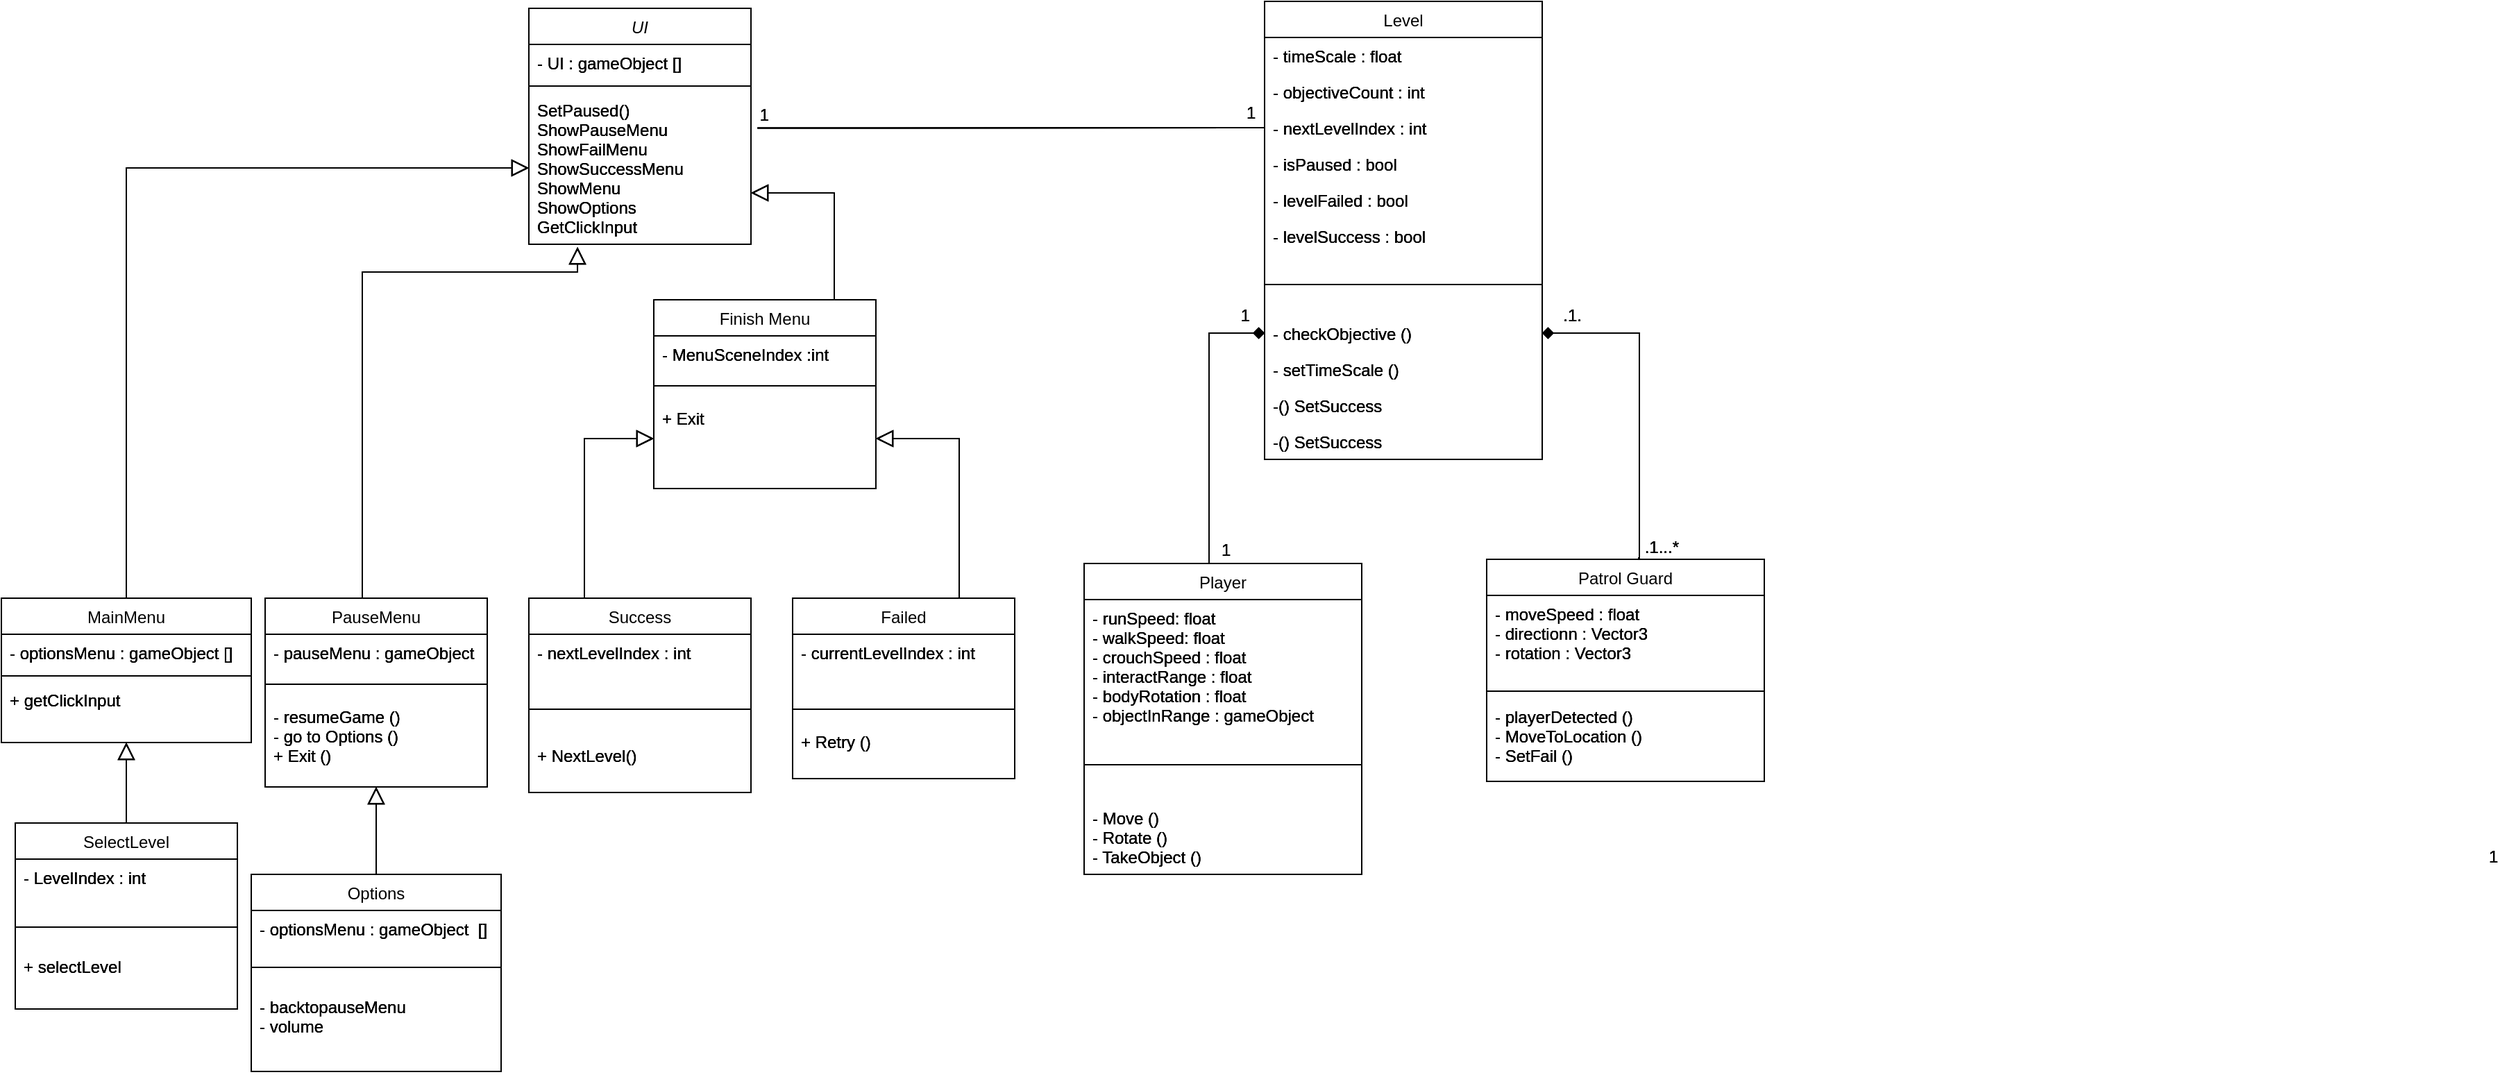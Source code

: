 <mxfile version="20.3.0" type="github"><diagram id="C5RBs43oDa-KdzZeNtuy" name="Page-1"><mxGraphModel dx="1935" dy="450" grid="1" gridSize="10" guides="1" tooltips="1" connect="1" arrows="1" fold="1" page="1" pageScale="1" pageWidth="827" pageHeight="1169" math="0" shadow="0"><root><mxCell id="WIyWlLk6GJQsqaUBKTNV-0"/><mxCell id="WIyWlLk6GJQsqaUBKTNV-1" parent="WIyWlLk6GJQsqaUBKTNV-0"/><mxCell id="aHroQR8nW0dTF1gEQA59-0" value="UI" style="swimlane;fontStyle=2;align=center;verticalAlign=top;childLayout=stackLayout;horizontal=1;startSize=26;horizontalStack=0;resizeParent=1;resizeLast=0;collapsible=1;marginBottom=0;rounded=0;shadow=0;strokeWidth=1;" parent="WIyWlLk6GJQsqaUBKTNV-1" vertex="1"><mxGeometry x="-250" y="270" width="160" height="170" as="geometry"><mxRectangle x="230" y="140" width="160" height="26" as="alternateBounds"/></mxGeometry></mxCell><mxCell id="aHroQR8nW0dTF1gEQA59-1" value="- UI : gameObject []" style="text;align=left;verticalAlign=top;spacingLeft=4;spacingRight=4;overflow=hidden;rotatable=0;points=[[0,0.5],[1,0.5]];portConstraint=eastwest;" parent="aHroQR8nW0dTF1gEQA59-0" vertex="1"><mxGeometry y="26" width="160" height="26" as="geometry"/></mxCell><mxCell id="aHroQR8nW0dTF1gEQA59-2" value="" style="line;html=1;strokeWidth=1;align=left;verticalAlign=middle;spacingTop=-1;spacingLeft=3;spacingRight=3;rotatable=0;labelPosition=right;points=[];portConstraint=eastwest;" parent="aHroQR8nW0dTF1gEQA59-0" vertex="1"><mxGeometry y="52" width="160" height="8" as="geometry"/></mxCell><mxCell id="aHroQR8nW0dTF1gEQA59-3" value="SetPaused()&#10;ShowPauseMenu&#10;ShowFailMenu&#10;ShowSuccessMenu&#10;ShowMenu&#10;ShowOptions&#10;GetClickInput" style="text;align=left;verticalAlign=top;spacingLeft=4;spacingRight=4;overflow=hidden;rotatable=0;points=[[0,0.5],[1,0.5]];portConstraint=eastwest;" parent="aHroQR8nW0dTF1gEQA59-0" vertex="1"><mxGeometry y="60" width="160" height="110" as="geometry"/></mxCell><mxCell id="aHroQR8nW0dTF1gEQA59-4" value="Success" style="swimlane;fontStyle=0;align=center;verticalAlign=top;childLayout=stackLayout;horizontal=1;startSize=26;horizontalStack=0;resizeParent=1;resizeLast=0;collapsible=1;marginBottom=0;rounded=0;shadow=0;strokeWidth=1;" parent="WIyWlLk6GJQsqaUBKTNV-1" vertex="1"><mxGeometry x="-250" y="695" width="160" height="140" as="geometry"><mxRectangle x="340" y="380" width="170" height="26" as="alternateBounds"/></mxGeometry></mxCell><mxCell id="aHroQR8nW0dTF1gEQA59-5" value="- nextLevelIndex : int" style="text;align=left;verticalAlign=top;spacingLeft=4;spacingRight=4;overflow=hidden;rotatable=0;points=[[0,0.5],[1,0.5]];portConstraint=eastwest;" parent="aHroQR8nW0dTF1gEQA59-4" vertex="1"><mxGeometry y="26" width="160" height="34" as="geometry"/></mxCell><mxCell id="aHroQR8nW0dTF1gEQA59-6" value="" style="line;html=1;strokeWidth=1;align=left;verticalAlign=middle;spacingTop=-1;spacingLeft=3;spacingRight=3;rotatable=0;labelPosition=right;points=[];portConstraint=eastwest;" parent="aHroQR8nW0dTF1gEQA59-4" vertex="1"><mxGeometry y="60" width="160" height="40" as="geometry"/></mxCell><mxCell id="aHroQR8nW0dTF1gEQA59-7" value="+ NextLevel()" style="text;align=left;verticalAlign=top;spacingLeft=4;spacingRight=4;overflow=hidden;rotatable=0;points=[[0,0.5],[1,0.5]];portConstraint=eastwest;" parent="aHroQR8nW0dTF1gEQA59-4" vertex="1"><mxGeometry y="100" width="160" height="40" as="geometry"/></mxCell><mxCell id="aHroQR8nW0dTF1gEQA59-8" value="" style="endArrow=block;endSize=10;endFill=0;shadow=0;strokeWidth=1;rounded=0;elbow=vertical;edgeStyle=orthogonalEdgeStyle;entryX=0;entryY=0.5;entryDx=0;entryDy=0;" parent="WIyWlLk6GJQsqaUBKTNV-1" source="aHroQR8nW0dTF1gEQA59-4" target="aHroQR8nW0dTF1gEQA59-59" edge="1"><mxGeometry width="160" relative="1" as="geometry"><mxPoint x="140" y="553" as="sourcePoint"/><mxPoint x="-80" y="620" as="targetPoint"/><Array as="points"><mxPoint x="-210" y="580"/></Array></mxGeometry></mxCell><mxCell id="aHroQR8nW0dTF1gEQA59-9" value="PauseMenu" style="swimlane;fontStyle=0;align=center;verticalAlign=top;childLayout=stackLayout;horizontal=1;startSize=26;horizontalStack=0;resizeParent=1;resizeLast=0;collapsible=1;marginBottom=0;rounded=0;shadow=0;strokeWidth=1;" parent="WIyWlLk6GJQsqaUBKTNV-1" vertex="1"><mxGeometry x="-440" y="695" width="160" height="136" as="geometry"><mxRectangle x="340" y="380" width="170" height="26" as="alternateBounds"/></mxGeometry></mxCell><mxCell id="aHroQR8nW0dTF1gEQA59-10" value="- pauseMenu : gameObject  []" style="text;align=left;verticalAlign=top;spacingLeft=4;spacingRight=4;overflow=hidden;rotatable=0;points=[[0,0.5],[1,0.5]];portConstraint=eastwest;" parent="aHroQR8nW0dTF1gEQA59-9" vertex="1"><mxGeometry y="26" width="160" height="26" as="geometry"/></mxCell><mxCell id="aHroQR8nW0dTF1gEQA59-11" value="" style="line;html=1;strokeWidth=1;align=left;verticalAlign=middle;spacingTop=-1;spacingLeft=3;spacingRight=3;rotatable=0;labelPosition=right;points=[];portConstraint=eastwest;" parent="aHroQR8nW0dTF1gEQA59-9" vertex="1"><mxGeometry y="52" width="160" height="20" as="geometry"/></mxCell><mxCell id="aHroQR8nW0dTF1gEQA59-12" value="- resumeGame ()&#10;- go to Options ()&#10;+ Exit ()" style="text;align=left;verticalAlign=top;spacingLeft=4;spacingRight=4;overflow=hidden;rotatable=0;points=[[0,0.5],[1,0.5]];portConstraint=eastwest;" parent="aHroQR8nW0dTF1gEQA59-9" vertex="1"><mxGeometry y="72" width="160" height="56" as="geometry"/></mxCell><mxCell id="aHroQR8nW0dTF1gEQA59-13" value="Failed" style="swimlane;fontStyle=0;align=center;verticalAlign=top;childLayout=stackLayout;horizontal=1;startSize=26;horizontalStack=0;resizeParent=1;resizeLast=0;collapsible=1;marginBottom=0;rounded=0;shadow=0;strokeWidth=1;" parent="WIyWlLk6GJQsqaUBKTNV-1" vertex="1"><mxGeometry x="-60" y="695" width="160" height="130" as="geometry"><mxRectangle x="340" y="380" width="170" height="26" as="alternateBounds"/></mxGeometry></mxCell><mxCell id="aHroQR8nW0dTF1gEQA59-14" value="- currentLevelIndex : int" style="text;align=left;verticalAlign=top;spacingLeft=4;spacingRight=4;overflow=hidden;rotatable=0;points=[[0,0.5],[1,0.5]];portConstraint=eastwest;" parent="aHroQR8nW0dTF1gEQA59-13" vertex="1"><mxGeometry y="26" width="160" height="44" as="geometry"/></mxCell><mxCell id="aHroQR8nW0dTF1gEQA59-15" value="" style="line;html=1;strokeWidth=1;align=left;verticalAlign=middle;spacingTop=-1;spacingLeft=3;spacingRight=3;rotatable=0;labelPosition=right;points=[];portConstraint=eastwest;" parent="aHroQR8nW0dTF1gEQA59-13" vertex="1"><mxGeometry y="70" width="160" height="20" as="geometry"/></mxCell><mxCell id="aHroQR8nW0dTF1gEQA59-16" value="+ Retry ()" style="text;align=left;verticalAlign=top;spacingLeft=4;spacingRight=4;overflow=hidden;rotatable=0;points=[[0,0.5],[1,0.5]];portConstraint=eastwest;" parent="aHroQR8nW0dTF1gEQA59-13" vertex="1"><mxGeometry y="90" width="160" height="40" as="geometry"/></mxCell><mxCell id="aHroQR8nW0dTF1gEQA59-17" value="Level" style="swimlane;fontStyle=0;align=center;verticalAlign=top;childLayout=stackLayout;horizontal=1;startSize=26;horizontalStack=0;resizeParent=1;resizeLast=0;collapsible=1;marginBottom=0;rounded=0;shadow=0;strokeWidth=1;" parent="WIyWlLk6GJQsqaUBKTNV-1" vertex="1"><mxGeometry x="280" y="265" width="200" height="330" as="geometry"><mxRectangle x="550" y="140" width="160" height="26" as="alternateBounds"/></mxGeometry></mxCell><mxCell id="aHroQR8nW0dTF1gEQA59-18" value="- timeScale : float" style="text;align=left;verticalAlign=top;spacingLeft=4;spacingRight=4;overflow=hidden;rotatable=0;points=[[0,0.5],[1,0.5]];portConstraint=eastwest;" parent="aHroQR8nW0dTF1gEQA59-17" vertex="1"><mxGeometry y="26" width="200" height="26" as="geometry"/></mxCell><mxCell id="aHroQR8nW0dTF1gEQA59-19" value="- objectiveCount : int" style="text;align=left;verticalAlign=top;spacingLeft=4;spacingRight=4;overflow=hidden;rotatable=0;points=[[0,0.5],[1,0.5]];portConstraint=eastwest;rounded=0;shadow=0;html=0;" parent="aHroQR8nW0dTF1gEQA59-17" vertex="1"><mxGeometry y="52" width="200" height="26" as="geometry"/></mxCell><mxCell id="aHroQR8nW0dTF1gEQA59-20" value="- nextLevelIndex : int" style="text;align=left;verticalAlign=top;spacingLeft=4;spacingRight=4;overflow=hidden;rotatable=0;points=[[0,0.5],[1,0.5]];portConstraint=eastwest;rounded=0;shadow=0;html=0;" parent="aHroQR8nW0dTF1gEQA59-17" vertex="1"><mxGeometry y="78" width="200" height="26" as="geometry"/></mxCell><mxCell id="aHroQR8nW0dTF1gEQA59-21" value="- isPaused : bool" style="text;align=left;verticalAlign=top;spacingLeft=4;spacingRight=4;overflow=hidden;rotatable=0;points=[[0,0.5],[1,0.5]];portConstraint=eastwest;rounded=0;shadow=0;html=0;" parent="aHroQR8nW0dTF1gEQA59-17" vertex="1"><mxGeometry y="104" width="200" height="26" as="geometry"/></mxCell><mxCell id="aHroQR8nW0dTF1gEQA59-22" value="- levelFailed : bool" style="text;align=left;verticalAlign=top;spacingLeft=4;spacingRight=4;overflow=hidden;rotatable=0;points=[[0,0.5],[1,0.5]];portConstraint=eastwest;rounded=0;shadow=0;html=0;" parent="aHroQR8nW0dTF1gEQA59-17" vertex="1"><mxGeometry y="130" width="200" height="26" as="geometry"/></mxCell><mxCell id="aHroQR8nW0dTF1gEQA59-23" value="- levelSuccess : bool" style="text;align=left;verticalAlign=top;spacingLeft=4;spacingRight=4;overflow=hidden;rotatable=0;points=[[0,0.5],[1,0.5]];portConstraint=eastwest;rounded=0;shadow=0;html=0;" parent="aHroQR8nW0dTF1gEQA59-17" vertex="1"><mxGeometry y="156" width="200" height="26" as="geometry"/></mxCell><mxCell id="aHroQR8nW0dTF1gEQA59-24" value="" style="line;html=1;strokeWidth=1;align=left;verticalAlign=middle;spacingTop=-1;spacingLeft=3;spacingRight=3;rotatable=0;labelPosition=right;points=[];portConstraint=eastwest;" parent="aHroQR8nW0dTF1gEQA59-17" vertex="1"><mxGeometry y="182" width="200" height="44" as="geometry"/></mxCell><mxCell id="aHroQR8nW0dTF1gEQA59-25" value="- checkObjective ()" style="text;align=left;verticalAlign=top;spacingLeft=4;spacingRight=4;overflow=hidden;rotatable=0;points=[[0,0.5],[1,0.5]];portConstraint=eastwest;" parent="aHroQR8nW0dTF1gEQA59-17" vertex="1"><mxGeometry y="226" width="200" height="26" as="geometry"/></mxCell><mxCell id="aHroQR8nW0dTF1gEQA59-26" value="- setTimeScale ()" style="text;align=left;verticalAlign=top;spacingLeft=4;spacingRight=4;overflow=hidden;rotatable=0;points=[[0,0.5],[1,0.5]];portConstraint=eastwest;" parent="aHroQR8nW0dTF1gEQA59-17" vertex="1"><mxGeometry y="252" width="200" height="26" as="geometry"/></mxCell><mxCell id="aHroQR8nW0dTF1gEQA59-27" value="-() SetSuccess" style="text;align=left;verticalAlign=top;spacingLeft=4;spacingRight=4;overflow=hidden;rotatable=0;points=[[0,0.5],[1,0.5]];portConstraint=eastwest;" parent="aHroQR8nW0dTF1gEQA59-17" vertex="1"><mxGeometry y="278" width="200" height="26" as="geometry"/></mxCell><mxCell id="aHroQR8nW0dTF1gEQA59-28" value="-() SetSuccess" style="text;align=left;verticalAlign=top;spacingLeft=4;spacingRight=4;overflow=hidden;rotatable=0;points=[[0,0.5],[1,0.5]];portConstraint=eastwest;" parent="aHroQR8nW0dTF1gEQA59-17" vertex="1"><mxGeometry y="304" width="200" height="26" as="geometry"/></mxCell><mxCell id="aHroQR8nW0dTF1gEQA59-29" value="Patrol Guard" style="swimlane;fontStyle=0;align=center;verticalAlign=top;childLayout=stackLayout;horizontal=1;startSize=26;horizontalStack=0;resizeParent=1;resizeLast=0;collapsible=1;marginBottom=0;rounded=0;shadow=0;strokeWidth=1;" parent="WIyWlLk6GJQsqaUBKTNV-1" vertex="1"><mxGeometry x="440" y="667" width="200" height="160" as="geometry"><mxRectangle x="340" y="380" width="170" height="26" as="alternateBounds"/></mxGeometry></mxCell><mxCell id="aHroQR8nW0dTF1gEQA59-30" value="- moveSpeed : float&#10;- directionn : Vector3&#10;- rotation : Vector3" style="text;align=left;verticalAlign=top;spacingLeft=4;spacingRight=4;overflow=hidden;rotatable=0;points=[[0,0.5],[1,0.5]];portConstraint=eastwest;" parent="aHroQR8nW0dTF1gEQA59-29" vertex="1"><mxGeometry y="26" width="200" height="64" as="geometry"/></mxCell><mxCell id="aHroQR8nW0dTF1gEQA59-31" value="" style="line;html=1;strokeWidth=1;align=left;verticalAlign=middle;spacingTop=-1;spacingLeft=3;spacingRight=3;rotatable=0;labelPosition=right;points=[];portConstraint=eastwest;" parent="aHroQR8nW0dTF1gEQA59-29" vertex="1"><mxGeometry y="90" width="200" height="10" as="geometry"/></mxCell><mxCell id="aHroQR8nW0dTF1gEQA59-32" value="- playerDetected ()&#10;- MoveToLocation ()&#10;- SetFail ()" style="text;align=left;verticalAlign=top;spacingLeft=4;spacingRight=4;overflow=hidden;rotatable=0;points=[[0,0.5],[1,0.5]];portConstraint=eastwest;" parent="aHroQR8nW0dTF1gEQA59-29" vertex="1"><mxGeometry y="100" width="200" as="geometry"/></mxCell><mxCell id="aHroQR8nW0dTF1gEQA59-33" value="" style="endArrow=none;shadow=0;strokeWidth=1;rounded=0;endFill=0;elbow=vertical;exitX=0;exitY=0.5;exitDx=0;exitDy=0;entryX=1.029;entryY=0.239;entryDx=0;entryDy=0;entryPerimeter=0;" parent="WIyWlLk6GJQsqaUBKTNV-1" source="aHroQR8nW0dTF1gEQA59-20" target="aHroQR8nW0dTF1gEQA59-3" edge="1"><mxGeometry x="0.5" y="41" relative="1" as="geometry"><mxPoint x="-80" y="350" as="sourcePoint"/><mxPoint x="210" y="350" as="targetPoint"/><mxPoint x="-40" y="32" as="offset"/></mxGeometry></mxCell><mxCell id="aHroQR8nW0dTF1gEQA59-34" value="1" style="resizable=0;align=left;verticalAlign=bottom;labelBackgroundColor=none;fontSize=12;" parent="aHroQR8nW0dTF1gEQA59-33" connectable="0" vertex="1"><mxGeometry x="-1" relative="1" as="geometry"><mxPoint x="-15" y="-2" as="offset"/></mxGeometry></mxCell><mxCell id="aHroQR8nW0dTF1gEQA59-35" value="1" style="resizable=0;align=right;verticalAlign=bottom;labelBackgroundColor=none;fontSize=12;" parent="aHroQR8nW0dTF1gEQA59-33" connectable="0" vertex="1"><mxGeometry x="1" relative="1" as="geometry"><mxPoint x="10" y="-1" as="offset"/></mxGeometry></mxCell><mxCell id="aHroQR8nW0dTF1gEQA59-36" value="" style="endArrow=block;endSize=10;endFill=0;shadow=0;strokeWidth=1;rounded=0;elbow=vertical;entryX=0.219;entryY=1.018;entryDx=0;entryDy=0;entryPerimeter=0;edgeStyle=orthogonalEdgeStyle;" parent="WIyWlLk6GJQsqaUBKTNV-1" target="aHroQR8nW0dTF1gEQA59-3" edge="1"><mxGeometry width="160" relative="1" as="geometry"><mxPoint x="-370.002" y="695" as="sourcePoint"/><mxPoint x="-254" y="567.008" as="targetPoint"/><Array as="points"><mxPoint x="-370" y="460"/><mxPoint x="-215" y="460"/></Array></mxGeometry></mxCell><mxCell id="aHroQR8nW0dTF1gEQA59-37" value="MainMenu" style="swimlane;fontStyle=0;align=center;verticalAlign=top;childLayout=stackLayout;horizontal=1;startSize=26;horizontalStack=0;resizeParent=1;resizeLast=0;collapsible=1;marginBottom=0;rounded=0;shadow=0;strokeWidth=1;" parent="WIyWlLk6GJQsqaUBKTNV-1" vertex="1"><mxGeometry x="-630" y="695" width="180" height="104" as="geometry"><mxRectangle x="340" y="380" width="170" height="26" as="alternateBounds"/></mxGeometry></mxCell><mxCell id="aHroQR8nW0dTF1gEQA59-38" value="- optionsMenu : gameObject []" style="text;align=left;verticalAlign=top;spacingLeft=4;spacingRight=4;overflow=hidden;rotatable=0;points=[[0,0.5],[1,0.5]];portConstraint=eastwest;" parent="aHroQR8nW0dTF1gEQA59-37" vertex="1"><mxGeometry y="26" width="180" height="26" as="geometry"/></mxCell><mxCell id="aHroQR8nW0dTF1gEQA59-39" value="" style="line;html=1;strokeWidth=1;align=left;verticalAlign=middle;spacingTop=-1;spacingLeft=3;spacingRight=3;rotatable=0;labelPosition=right;points=[];portConstraint=eastwest;" parent="aHroQR8nW0dTF1gEQA59-37" vertex="1"><mxGeometry y="52" width="180" height="8" as="geometry"/></mxCell><mxCell id="aHroQR8nW0dTF1gEQA59-40" value="+ getClickInput" style="text;align=left;verticalAlign=top;spacingLeft=4;spacingRight=4;overflow=hidden;rotatable=0;points=[[0,0.5],[1,0.5]];portConstraint=eastwest;" parent="aHroQR8nW0dTF1gEQA59-37" vertex="1"><mxGeometry y="60" width="180" height="44" as="geometry"/></mxCell><mxCell id="aHroQR8nW0dTF1gEQA59-41" value="" style="endArrow=block;endSize=10;endFill=0;shadow=0;strokeWidth=1;rounded=0;elbow=vertical;entryX=0;entryY=0.5;entryDx=0;entryDy=0;edgeStyle=orthogonalEdgeStyle;exitX=0.5;exitY=0;exitDx=0;exitDy=0;" parent="WIyWlLk6GJQsqaUBKTNV-1" source="aHroQR8nW0dTF1gEQA59-37" target="aHroQR8nW0dTF1gEQA59-3" edge="1"><mxGeometry width="160" relative="1" as="geometry"><mxPoint x="-360.002" y="705" as="sourcePoint"/><mxPoint x="-250" y="525" as="targetPoint"/></mxGeometry></mxCell><mxCell id="aHroQR8nW0dTF1gEQA59-42" value="SelectLevel" style="swimlane;fontStyle=0;align=center;verticalAlign=top;childLayout=stackLayout;horizontal=1;startSize=26;horizontalStack=0;resizeParent=1;resizeLast=0;collapsible=1;marginBottom=0;rounded=0;shadow=0;strokeWidth=1;" parent="WIyWlLk6GJQsqaUBKTNV-1" vertex="1"><mxGeometry x="-620" y="857" width="160" height="134" as="geometry"><mxRectangle x="340" y="380" width="170" height="26" as="alternateBounds"/></mxGeometry></mxCell><mxCell id="aHroQR8nW0dTF1gEQA59-43" value="- LevelIndex : int" style="text;align=left;verticalAlign=top;spacingLeft=4;spacingRight=4;overflow=hidden;rotatable=0;points=[[0,0.5],[1,0.5]];portConstraint=eastwest;" parent="aHroQR8nW0dTF1gEQA59-42" vertex="1"><mxGeometry y="26" width="160" height="34" as="geometry"/></mxCell><mxCell id="aHroQR8nW0dTF1gEQA59-44" value="" style="line;html=1;strokeWidth=1;align=left;verticalAlign=middle;spacingTop=-1;spacingLeft=3;spacingRight=3;rotatable=0;labelPosition=right;points=[];portConstraint=eastwest;" parent="aHroQR8nW0dTF1gEQA59-42" vertex="1"><mxGeometry y="60" width="160" height="30" as="geometry"/></mxCell><mxCell id="aHroQR8nW0dTF1gEQA59-45" value="+ selectLevel" style="text;align=left;verticalAlign=top;spacingLeft=4;spacingRight=4;overflow=hidden;rotatable=0;points=[[0,0.5],[1,0.5]];portConstraint=eastwest;" parent="aHroQR8nW0dTF1gEQA59-42" vertex="1"><mxGeometry y="90" width="160" height="44" as="geometry"/></mxCell><mxCell id="aHroQR8nW0dTF1gEQA59-46" value="" style="endArrow=block;endSize=10;endFill=0;shadow=0;strokeWidth=1;rounded=0;elbow=vertical;exitX=0.5;exitY=0;exitDx=0;exitDy=0;entryX=0.5;entryY=1;entryDx=0;entryDy=0;" parent="WIyWlLk6GJQsqaUBKTNV-1" source="aHroQR8nW0dTF1gEQA59-42" target="aHroQR8nW0dTF1gEQA59-37" edge="1"><mxGeometry width="160" relative="1" as="geometry"><mxPoint x="-540" y="705" as="sourcePoint"/><mxPoint x="-556" y="790" as="targetPoint"/></mxGeometry></mxCell><mxCell id="aHroQR8nW0dTF1gEQA59-47" value="Player" style="swimlane;fontStyle=0;align=center;verticalAlign=top;childLayout=stackLayout;horizontal=1;startSize=26;horizontalStack=0;resizeParent=1;resizeLast=0;collapsible=1;marginBottom=0;rounded=0;shadow=0;strokeWidth=1;" parent="WIyWlLk6GJQsqaUBKTNV-1" vertex="1"><mxGeometry x="150" y="670" width="200" height="224" as="geometry"><mxRectangle x="340" y="380" width="170" height="26" as="alternateBounds"/></mxGeometry></mxCell><mxCell id="aHroQR8nW0dTF1gEQA59-48" value="- runSpeed: float&#10;- walkSpeed: float&#10;- crouchSpeed : float&#10;- interactRange : float&#10;- bodyRotation : float&#10;- objectInRange : gameObject" style="text;align=left;verticalAlign=top;spacingLeft=4;spacingRight=4;overflow=hidden;rotatable=0;points=[[0,0.5],[1,0.5]];portConstraint=eastwest;" parent="aHroQR8nW0dTF1gEQA59-47" vertex="1"><mxGeometry y="26" width="200" height="94" as="geometry"/></mxCell><mxCell id="aHroQR8nW0dTF1gEQA59-49" value="" style="line;html=1;strokeWidth=1;align=left;verticalAlign=middle;spacingTop=-1;spacingLeft=3;spacingRight=3;rotatable=0;labelPosition=right;points=[];portConstraint=eastwest;" parent="aHroQR8nW0dTF1gEQA59-47" vertex="1"><mxGeometry y="120" width="200" height="50" as="geometry"/></mxCell><mxCell id="aHroQR8nW0dTF1gEQA59-50" value="- Move ()&#10;- Rotate ()&#10;- TakeObject ()" style="text;align=left;verticalAlign=top;spacingLeft=4;spacingRight=4;overflow=hidden;rotatable=0;points=[[0,0.5],[1,0.5]];portConstraint=eastwest;" parent="aHroQR8nW0dTF1gEQA59-47" vertex="1"><mxGeometry y="170" width="200" height="54" as="geometry"/></mxCell><mxCell id="aHroQR8nW0dTF1gEQA59-51" value="Options" style="swimlane;fontStyle=0;align=center;verticalAlign=top;childLayout=stackLayout;horizontal=1;startSize=26;horizontalStack=0;resizeParent=1;resizeLast=0;collapsible=1;marginBottom=0;rounded=0;shadow=0;strokeWidth=1;" parent="WIyWlLk6GJQsqaUBKTNV-1" vertex="1"><mxGeometry x="-450" y="894" width="180" height="142" as="geometry"><mxRectangle x="340" y="380" width="170" height="26" as="alternateBounds"/></mxGeometry></mxCell><mxCell id="aHroQR8nW0dTF1gEQA59-52" value="- optionsMenu : gameObject  []" style="text;align=left;verticalAlign=top;spacingLeft=4;spacingRight=4;overflow=hidden;rotatable=0;points=[[0,0.5],[1,0.5]];portConstraint=eastwest;" parent="aHroQR8nW0dTF1gEQA59-51" vertex="1"><mxGeometry y="26" width="180" height="26" as="geometry"/></mxCell><mxCell id="aHroQR8nW0dTF1gEQA59-53" value="" style="line;html=1;strokeWidth=1;align=left;verticalAlign=middle;spacingTop=-1;spacingLeft=3;spacingRight=3;rotatable=0;labelPosition=right;points=[];portConstraint=eastwest;" parent="aHroQR8nW0dTF1gEQA59-51" vertex="1"><mxGeometry y="52" width="180" height="30" as="geometry"/></mxCell><mxCell id="aHroQR8nW0dTF1gEQA59-54" value="- backtopauseMenu&#10;- volume" style="text;align=left;verticalAlign=top;spacingLeft=4;spacingRight=4;overflow=hidden;rotatable=0;points=[[0,0.5],[1,0.5]];portConstraint=eastwest;" parent="aHroQR8nW0dTF1gEQA59-51" vertex="1"><mxGeometry y="82" width="180" height="60" as="geometry"/></mxCell><mxCell id="aHroQR8nW0dTF1gEQA59-55" value="" style="endArrow=block;endSize=10;endFill=0;shadow=0;strokeWidth=1;rounded=0;elbow=vertical;exitX=0.5;exitY=0;exitDx=0;exitDy=0;entryX=0.5;entryY=1;entryDx=0;entryDy=0;" parent="WIyWlLk6GJQsqaUBKTNV-1" source="aHroQR8nW0dTF1gEQA59-51" target="aHroQR8nW0dTF1gEQA59-9" edge="1"><mxGeometry width="160" relative="1" as="geometry"><mxPoint x="-539.92" y="816.99" as="sourcePoint"/><mxPoint x="-540" y="775" as="targetPoint"/></mxGeometry></mxCell><mxCell id="aHroQR8nW0dTF1gEQA59-56" value="Finish Menu" style="swimlane;fontStyle=0;align=center;verticalAlign=top;childLayout=stackLayout;horizontal=1;startSize=26;horizontalStack=0;resizeParent=1;resizeLast=0;collapsible=1;marginBottom=0;rounded=0;shadow=0;strokeWidth=1;" parent="WIyWlLk6GJQsqaUBKTNV-1" vertex="1"><mxGeometry x="-160" y="480" width="160" height="136" as="geometry"><mxRectangle x="340" y="380" width="170" height="26" as="alternateBounds"/></mxGeometry></mxCell><mxCell id="aHroQR8nW0dTF1gEQA59-57" value="- MenuSceneIndex :int" style="text;align=left;verticalAlign=top;spacingLeft=4;spacingRight=4;overflow=hidden;rotatable=0;points=[[0,0.5],[1,0.5]];portConstraint=eastwest;" parent="aHroQR8nW0dTF1gEQA59-56" vertex="1"><mxGeometry y="26" width="160" height="26" as="geometry"/></mxCell><mxCell id="aHroQR8nW0dTF1gEQA59-58" value="" style="line;html=1;strokeWidth=1;align=left;verticalAlign=middle;spacingTop=-1;spacingLeft=3;spacingRight=3;rotatable=0;labelPosition=right;points=[];portConstraint=eastwest;" parent="aHroQR8nW0dTF1gEQA59-56" vertex="1"><mxGeometry y="52" width="160" height="20" as="geometry"/></mxCell><mxCell id="aHroQR8nW0dTF1gEQA59-59" value="+ Exit" style="text;align=left;verticalAlign=top;spacingLeft=4;spacingRight=4;overflow=hidden;rotatable=0;points=[[0,0.5],[1,0.5]];portConstraint=eastwest;" parent="aHroQR8nW0dTF1gEQA59-56" vertex="1"><mxGeometry y="72" width="160" height="56" as="geometry"/></mxCell><mxCell id="aHroQR8nW0dTF1gEQA59-60" value="" style="endArrow=block;endSize=10;endFill=0;shadow=0;strokeWidth=1;rounded=0;elbow=vertical;exitX=0.5;exitY=0;exitDx=0;exitDy=0;edgeStyle=orthogonalEdgeStyle;" parent="WIyWlLk6GJQsqaUBKTNV-1" source="aHroQR8nW0dTF1gEQA59-13" target="aHroQR8nW0dTF1gEQA59-59" edge="1"><mxGeometry width="160" relative="1" as="geometry"><mxPoint x="-121.379" y="705" as="sourcePoint"/><mxPoint x="-80" y="630" as="targetPoint"/><Array as="points"><mxPoint x="60" y="695"/><mxPoint x="60" y="580"/></Array></mxGeometry></mxCell><mxCell id="aHroQR8nW0dTF1gEQA59-61" value="" style="endArrow=block;endSize=10;endFill=0;shadow=0;strokeWidth=1;rounded=0;elbow=vertical;edgeStyle=orthogonalEdgeStyle;exitX=0.5;exitY=0;exitDx=0;exitDy=0;" parent="WIyWlLk6GJQsqaUBKTNV-1" source="aHroQR8nW0dTF1gEQA59-56" target="aHroQR8nW0dTF1gEQA59-3" edge="1"><mxGeometry width="160" relative="1" as="geometry"><mxPoint x="-30" y="485" as="sourcePoint"/><mxPoint x="20" y="370" as="targetPoint"/><Array as="points"><mxPoint x="-30" y="480"/><mxPoint x="-30" y="403"/></Array></mxGeometry></mxCell><mxCell id="aHroQR8nW0dTF1gEQA59-62" value="" style="endArrow=diamond;shadow=0;strokeWidth=1;rounded=0;endFill=1;elbow=vertical;entryX=0;entryY=0.5;entryDx=0;entryDy=0;edgeStyle=orthogonalEdgeStyle;" parent="WIyWlLk6GJQsqaUBKTNV-1" source="aHroQR8nW0dTF1gEQA59-47" target="aHroQR8nW0dTF1gEQA59-25" edge="1"><mxGeometry x="0.5" y="41" relative="1" as="geometry"><mxPoint x="240" y="630" as="sourcePoint"/><mxPoint x="230" y="668" as="targetPoint"/><mxPoint x="-40" y="32" as="offset"/><Array as="points"><mxPoint x="240" y="504"/></Array></mxGeometry></mxCell><mxCell id="aHroQR8nW0dTF1gEQA59-63" value="1" style="resizable=0;align=left;verticalAlign=bottom;labelBackgroundColor=none;fontSize=12;" parent="aHroQR8nW0dTF1gEQA59-62" connectable="0" vertex="1"><mxGeometry x="-1" relative="1" as="geometry"><mxPoint x="7" y="-1" as="offset"/></mxGeometry></mxCell><mxCell id="aHroQR8nW0dTF1gEQA59-64" value="1" style="resizable=0;align=right;verticalAlign=bottom;labelBackgroundColor=none;fontSize=12;" parent="aHroQR8nW0dTF1gEQA59-62" connectable="0" vertex="1"><mxGeometry x="1" relative="1" as="geometry"><mxPoint x="-9" y="-4" as="offset"/></mxGeometry></mxCell><mxCell id="aHroQR8nW0dTF1gEQA59-65" value="" style="endArrow=diamond;shadow=0;strokeWidth=1;rounded=0;endFill=1;elbow=vertical;entryX=1;entryY=0.5;entryDx=0;entryDy=0;edgeStyle=orthogonalEdgeStyle;exitX=0.545;exitY=-0.006;exitDx=0;exitDy=0;exitPerimeter=0;" parent="WIyWlLk6GJQsqaUBKTNV-1" source="aHroQR8nW0dTF1gEQA59-29" target="aHroQR8nW0dTF1gEQA59-25" edge="1"><mxGeometry x="0.5" y="41" relative="1" as="geometry"><mxPoint x="580" y="631" as="sourcePoint"/><mxPoint x="620" y="465" as="targetPoint"/><mxPoint x="-40" y="32" as="offset"/><Array as="points"><mxPoint x="550" y="666"/><mxPoint x="550" y="504"/></Array></mxGeometry></mxCell><mxCell id="aHroQR8nW0dTF1gEQA59-66" value="1" style="resizable=0;align=left;verticalAlign=bottom;labelBackgroundColor=none;fontSize=12;" parent="aHroQR8nW0dTF1gEQA59-65" connectable="0" vertex="1"><mxGeometry x="-1" relative="1" as="geometry"><mxPoint x="611" y="224" as="offset"/></mxGeometry></mxCell><mxCell id="aHroQR8nW0dTF1gEQA59-67" value=".1." style="resizable=0;align=right;verticalAlign=bottom;labelBackgroundColor=none;fontSize=12;" parent="aHroQR8nW0dTF1gEQA59-65" connectable="0" vertex="1"><mxGeometry x="1" relative="1" as="geometry"><mxPoint x="30" y="-4" as="offset"/></mxGeometry></mxCell><mxCell id="aHroQR8nW0dTF1gEQA59-68" value=".1...*" style="resizable=0;align=right;verticalAlign=bottom;labelBackgroundColor=none;fontSize=12;" parent="WIyWlLk6GJQsqaUBKTNV-1" connectable="0" vertex="1"><mxGeometry x="580.001" y="667" as="geometry"/></mxCell><mxCell id="-VHQqLj2TVrnJy8Pr7HI-0" value="UI" style="swimlane;fontStyle=2;align=center;verticalAlign=top;childLayout=stackLayout;horizontal=1;startSize=26;horizontalStack=0;resizeParent=1;resizeLast=0;collapsible=1;marginBottom=0;rounded=0;shadow=0;strokeWidth=1;" parent="WIyWlLk6GJQsqaUBKTNV-1" vertex="1"><mxGeometry x="-250" y="270" width="160" height="170" as="geometry"><mxRectangle x="230" y="140" width="160" height="26" as="alternateBounds"/></mxGeometry></mxCell><mxCell id="-VHQqLj2TVrnJy8Pr7HI-1" value="- UI : gameObject []" style="text;align=left;verticalAlign=top;spacingLeft=4;spacingRight=4;overflow=hidden;rotatable=0;points=[[0,0.5],[1,0.5]];portConstraint=eastwest;" parent="-VHQqLj2TVrnJy8Pr7HI-0" vertex="1"><mxGeometry y="26" width="160" height="26" as="geometry"/></mxCell><mxCell id="-VHQqLj2TVrnJy8Pr7HI-2" value="" style="line;html=1;strokeWidth=1;align=left;verticalAlign=middle;spacingTop=-1;spacingLeft=3;spacingRight=3;rotatable=0;labelPosition=right;points=[];portConstraint=eastwest;" parent="-VHQqLj2TVrnJy8Pr7HI-0" vertex="1"><mxGeometry y="52" width="160" height="8" as="geometry"/></mxCell><mxCell id="-VHQqLj2TVrnJy8Pr7HI-3" value="SetPaused()&#10;ShowPauseMenu&#10;ShowFailMenu&#10;ShowSuccessMenu&#10;ShowMenu&#10;ShowOptions&#10;GetClickInput" style="text;align=left;verticalAlign=top;spacingLeft=4;spacingRight=4;overflow=hidden;rotatable=0;points=[[0,0.5],[1,0.5]];portConstraint=eastwest;" parent="-VHQqLj2TVrnJy8Pr7HI-0" vertex="1"><mxGeometry y="60" width="160" height="110" as="geometry"/></mxCell><mxCell id="-VHQqLj2TVrnJy8Pr7HI-4" value="Success" style="swimlane;fontStyle=0;align=center;verticalAlign=top;childLayout=stackLayout;horizontal=1;startSize=26;horizontalStack=0;resizeParent=1;resizeLast=0;collapsible=1;marginBottom=0;rounded=0;shadow=0;strokeWidth=1;" parent="WIyWlLk6GJQsqaUBKTNV-1" vertex="1"><mxGeometry x="-250" y="695" width="160" height="140" as="geometry"><mxRectangle x="340" y="380" width="170" height="26" as="alternateBounds"/></mxGeometry></mxCell><mxCell id="-VHQqLj2TVrnJy8Pr7HI-5" value="- nextLevelIndex : int" style="text;align=left;verticalAlign=top;spacingLeft=4;spacingRight=4;overflow=hidden;rotatable=0;points=[[0,0.5],[1,0.5]];portConstraint=eastwest;" parent="-VHQqLj2TVrnJy8Pr7HI-4" vertex="1"><mxGeometry y="26" width="160" height="34" as="geometry"/></mxCell><mxCell id="-VHQqLj2TVrnJy8Pr7HI-6" value="" style="line;html=1;strokeWidth=1;align=left;verticalAlign=middle;spacingTop=-1;spacingLeft=3;spacingRight=3;rotatable=0;labelPosition=right;points=[];portConstraint=eastwest;" parent="-VHQqLj2TVrnJy8Pr7HI-4" vertex="1"><mxGeometry y="60" width="160" height="40" as="geometry"/></mxCell><mxCell id="-VHQqLj2TVrnJy8Pr7HI-7" value="+ NextLevel()" style="text;align=left;verticalAlign=top;spacingLeft=4;spacingRight=4;overflow=hidden;rotatable=0;points=[[0,0.5],[1,0.5]];portConstraint=eastwest;" parent="-VHQqLj2TVrnJy8Pr7HI-4" vertex="1"><mxGeometry y="100" width="160" height="40" as="geometry"/></mxCell><mxCell id="-VHQqLj2TVrnJy8Pr7HI-8" value="" style="endArrow=block;endSize=10;endFill=0;shadow=0;strokeWidth=1;rounded=0;elbow=vertical;edgeStyle=orthogonalEdgeStyle;entryX=0;entryY=0.5;entryDx=0;entryDy=0;" parent="WIyWlLk6GJQsqaUBKTNV-1" source="-VHQqLj2TVrnJy8Pr7HI-4" target="-VHQqLj2TVrnJy8Pr7HI-59" edge="1"><mxGeometry width="160" relative="1" as="geometry"><mxPoint x="140" y="553" as="sourcePoint"/><mxPoint x="-80" y="620" as="targetPoint"/><Array as="points"><mxPoint x="-210" y="580"/></Array></mxGeometry></mxCell><mxCell id="-VHQqLj2TVrnJy8Pr7HI-9" value="PauseMenu" style="swimlane;fontStyle=0;align=center;verticalAlign=top;childLayout=stackLayout;horizontal=1;startSize=26;horizontalStack=0;resizeParent=1;resizeLast=0;collapsible=1;marginBottom=0;rounded=0;shadow=0;strokeWidth=1;" parent="WIyWlLk6GJQsqaUBKTNV-1" vertex="1"><mxGeometry x="-440" y="695" width="160" height="136" as="geometry"><mxRectangle x="340" y="380" width="170" height="26" as="alternateBounds"/></mxGeometry></mxCell><mxCell id="-VHQqLj2TVrnJy8Pr7HI-10" value="- pauseMenu : gameObject  []" style="text;align=left;verticalAlign=top;spacingLeft=4;spacingRight=4;overflow=hidden;rotatable=0;points=[[0,0.5],[1,0.5]];portConstraint=eastwest;" parent="-VHQqLj2TVrnJy8Pr7HI-9" vertex="1"><mxGeometry y="26" width="160" height="26" as="geometry"/></mxCell><mxCell id="-VHQqLj2TVrnJy8Pr7HI-11" value="" style="line;html=1;strokeWidth=1;align=left;verticalAlign=middle;spacingTop=-1;spacingLeft=3;spacingRight=3;rotatable=0;labelPosition=right;points=[];portConstraint=eastwest;" parent="-VHQqLj2TVrnJy8Pr7HI-9" vertex="1"><mxGeometry y="52" width="160" height="20" as="geometry"/></mxCell><mxCell id="-VHQqLj2TVrnJy8Pr7HI-12" value="- resumeGame ()&#10;- go to Options ()&#10;+ Exit ()" style="text;align=left;verticalAlign=top;spacingLeft=4;spacingRight=4;overflow=hidden;rotatable=0;points=[[0,0.5],[1,0.5]];portConstraint=eastwest;" parent="-VHQqLj2TVrnJy8Pr7HI-9" vertex="1"><mxGeometry y="72" width="160" height="56" as="geometry"/></mxCell><mxCell id="-VHQqLj2TVrnJy8Pr7HI-13" value="Failed" style="swimlane;fontStyle=0;align=center;verticalAlign=top;childLayout=stackLayout;horizontal=1;startSize=26;horizontalStack=0;resizeParent=1;resizeLast=0;collapsible=1;marginBottom=0;rounded=0;shadow=0;strokeWidth=1;" parent="WIyWlLk6GJQsqaUBKTNV-1" vertex="1"><mxGeometry x="-60" y="695" width="160" height="130" as="geometry"><mxRectangle x="340" y="380" width="170" height="26" as="alternateBounds"/></mxGeometry></mxCell><mxCell id="-VHQqLj2TVrnJy8Pr7HI-14" value="- currentLevelIndex : int" style="text;align=left;verticalAlign=top;spacingLeft=4;spacingRight=4;overflow=hidden;rotatable=0;points=[[0,0.5],[1,0.5]];portConstraint=eastwest;" parent="-VHQqLj2TVrnJy8Pr7HI-13" vertex="1"><mxGeometry y="26" width="160" height="44" as="geometry"/></mxCell><mxCell id="-VHQqLj2TVrnJy8Pr7HI-15" value="" style="line;html=1;strokeWidth=1;align=left;verticalAlign=middle;spacingTop=-1;spacingLeft=3;spacingRight=3;rotatable=0;labelPosition=right;points=[];portConstraint=eastwest;" parent="-VHQqLj2TVrnJy8Pr7HI-13" vertex="1"><mxGeometry y="70" width="160" height="20" as="geometry"/></mxCell><mxCell id="-VHQqLj2TVrnJy8Pr7HI-16" value="+ Retry ()" style="text;align=left;verticalAlign=top;spacingLeft=4;spacingRight=4;overflow=hidden;rotatable=0;points=[[0,0.5],[1,0.5]];portConstraint=eastwest;" parent="-VHQqLj2TVrnJy8Pr7HI-13" vertex="1"><mxGeometry y="90" width="160" height="40" as="geometry"/></mxCell><mxCell id="-VHQqLj2TVrnJy8Pr7HI-17" value="Level" style="swimlane;fontStyle=0;align=center;verticalAlign=top;childLayout=stackLayout;horizontal=1;startSize=26;horizontalStack=0;resizeParent=1;resizeLast=0;collapsible=1;marginBottom=0;rounded=0;shadow=0;strokeWidth=1;" parent="WIyWlLk6GJQsqaUBKTNV-1" vertex="1"><mxGeometry x="280" y="265" width="200" height="330" as="geometry"><mxRectangle x="550" y="140" width="160" height="26" as="alternateBounds"/></mxGeometry></mxCell><mxCell id="-VHQqLj2TVrnJy8Pr7HI-18" value="- timeScale : float" style="text;align=left;verticalAlign=top;spacingLeft=4;spacingRight=4;overflow=hidden;rotatable=0;points=[[0,0.5],[1,0.5]];portConstraint=eastwest;" parent="-VHQqLj2TVrnJy8Pr7HI-17" vertex="1"><mxGeometry y="26" width="200" height="26" as="geometry"/></mxCell><mxCell id="-VHQqLj2TVrnJy8Pr7HI-19" value="- objectiveCount : int" style="text;align=left;verticalAlign=top;spacingLeft=4;spacingRight=4;overflow=hidden;rotatable=0;points=[[0,0.5],[1,0.5]];portConstraint=eastwest;rounded=0;shadow=0;html=0;" parent="-VHQqLj2TVrnJy8Pr7HI-17" vertex="1"><mxGeometry y="52" width="200" height="26" as="geometry"/></mxCell><mxCell id="-VHQqLj2TVrnJy8Pr7HI-20" value="- nextLevelIndex : int" style="text;align=left;verticalAlign=top;spacingLeft=4;spacingRight=4;overflow=hidden;rotatable=0;points=[[0,0.5],[1,0.5]];portConstraint=eastwest;rounded=0;shadow=0;html=0;" parent="-VHQqLj2TVrnJy8Pr7HI-17" vertex="1"><mxGeometry y="78" width="200" height="26" as="geometry"/></mxCell><mxCell id="-VHQqLj2TVrnJy8Pr7HI-21" value="- isPaused : bool" style="text;align=left;verticalAlign=top;spacingLeft=4;spacingRight=4;overflow=hidden;rotatable=0;points=[[0,0.5],[1,0.5]];portConstraint=eastwest;rounded=0;shadow=0;html=0;" parent="-VHQqLj2TVrnJy8Pr7HI-17" vertex="1"><mxGeometry y="104" width="200" height="26" as="geometry"/></mxCell><mxCell id="-VHQqLj2TVrnJy8Pr7HI-22" value="- levelFailed : bool" style="text;align=left;verticalAlign=top;spacingLeft=4;spacingRight=4;overflow=hidden;rotatable=0;points=[[0,0.5],[1,0.5]];portConstraint=eastwest;rounded=0;shadow=0;html=0;" parent="-VHQqLj2TVrnJy8Pr7HI-17" vertex="1"><mxGeometry y="130" width="200" height="26" as="geometry"/></mxCell><mxCell id="-VHQqLj2TVrnJy8Pr7HI-23" value="- levelSuccess : bool" style="text;align=left;verticalAlign=top;spacingLeft=4;spacingRight=4;overflow=hidden;rotatable=0;points=[[0,0.5],[1,0.5]];portConstraint=eastwest;rounded=0;shadow=0;html=0;" parent="-VHQqLj2TVrnJy8Pr7HI-17" vertex="1"><mxGeometry y="156" width="200" height="26" as="geometry"/></mxCell><mxCell id="-VHQqLj2TVrnJy8Pr7HI-24" value="" style="line;html=1;strokeWidth=1;align=left;verticalAlign=middle;spacingTop=-1;spacingLeft=3;spacingRight=3;rotatable=0;labelPosition=right;points=[];portConstraint=eastwest;" parent="-VHQqLj2TVrnJy8Pr7HI-17" vertex="1"><mxGeometry y="182" width="200" height="44" as="geometry"/></mxCell><mxCell id="-VHQqLj2TVrnJy8Pr7HI-25" value="- checkObjective ()" style="text;align=left;verticalAlign=top;spacingLeft=4;spacingRight=4;overflow=hidden;rotatable=0;points=[[0,0.5],[1,0.5]];portConstraint=eastwest;" parent="-VHQqLj2TVrnJy8Pr7HI-17" vertex="1"><mxGeometry y="226" width="200" height="26" as="geometry"/></mxCell><mxCell id="-VHQqLj2TVrnJy8Pr7HI-26" value="- setTimeScale ()" style="text;align=left;verticalAlign=top;spacingLeft=4;spacingRight=4;overflow=hidden;rotatable=0;points=[[0,0.5],[1,0.5]];portConstraint=eastwest;" parent="-VHQqLj2TVrnJy8Pr7HI-17" vertex="1"><mxGeometry y="252" width="200" height="26" as="geometry"/></mxCell><mxCell id="-VHQqLj2TVrnJy8Pr7HI-27" value="-() SetSuccess" style="text;align=left;verticalAlign=top;spacingLeft=4;spacingRight=4;overflow=hidden;rotatable=0;points=[[0,0.5],[1,0.5]];portConstraint=eastwest;" parent="-VHQqLj2TVrnJy8Pr7HI-17" vertex="1"><mxGeometry y="278" width="200" height="26" as="geometry"/></mxCell><mxCell id="-VHQqLj2TVrnJy8Pr7HI-28" value="-() SetSuccess" style="text;align=left;verticalAlign=top;spacingLeft=4;spacingRight=4;overflow=hidden;rotatable=0;points=[[0,0.5],[1,0.5]];portConstraint=eastwest;" parent="-VHQqLj2TVrnJy8Pr7HI-17" vertex="1"><mxGeometry y="304" width="200" height="26" as="geometry"/></mxCell><mxCell id="-VHQqLj2TVrnJy8Pr7HI-29" value="Patrol Guard" style="swimlane;fontStyle=0;align=center;verticalAlign=top;childLayout=stackLayout;horizontal=1;startSize=26;horizontalStack=0;resizeParent=1;resizeLast=0;collapsible=1;marginBottom=0;rounded=0;shadow=0;strokeWidth=1;" parent="WIyWlLk6GJQsqaUBKTNV-1" vertex="1"><mxGeometry x="440" y="667" width="200" height="160" as="geometry"><mxRectangle x="340" y="380" width="170" height="26" as="alternateBounds"/></mxGeometry></mxCell><mxCell id="-VHQqLj2TVrnJy8Pr7HI-30" value="- moveSpeed : float&#10;- directionn : Vector3&#10;- rotation : Vector3" style="text;align=left;verticalAlign=top;spacingLeft=4;spacingRight=4;overflow=hidden;rotatable=0;points=[[0,0.5],[1,0.5]];portConstraint=eastwest;" parent="-VHQqLj2TVrnJy8Pr7HI-29" vertex="1"><mxGeometry y="26" width="200" height="64" as="geometry"/></mxCell><mxCell id="-VHQqLj2TVrnJy8Pr7HI-31" value="" style="line;html=1;strokeWidth=1;align=left;verticalAlign=middle;spacingTop=-1;spacingLeft=3;spacingRight=3;rotatable=0;labelPosition=right;points=[];portConstraint=eastwest;" parent="-VHQqLj2TVrnJy8Pr7HI-29" vertex="1"><mxGeometry y="90" width="200" height="10" as="geometry"/></mxCell><mxCell id="-VHQqLj2TVrnJy8Pr7HI-32" value="- playerDetected ()&#10;- MoveToLocation ()&#10;- SetFail ()" style="text;align=left;verticalAlign=top;spacingLeft=4;spacingRight=4;overflow=hidden;rotatable=0;points=[[0,0.5],[1,0.5]];portConstraint=eastwest;" parent="-VHQqLj2TVrnJy8Pr7HI-29" vertex="1"><mxGeometry y="100" width="200" as="geometry"/></mxCell><mxCell id="-VHQqLj2TVrnJy8Pr7HI-33" value="" style="endArrow=none;shadow=0;strokeWidth=1;rounded=0;endFill=0;elbow=vertical;exitX=0;exitY=0.5;exitDx=0;exitDy=0;entryX=1.029;entryY=0.239;entryDx=0;entryDy=0;entryPerimeter=0;" parent="WIyWlLk6GJQsqaUBKTNV-1" source="-VHQqLj2TVrnJy8Pr7HI-20" target="-VHQqLj2TVrnJy8Pr7HI-3" edge="1"><mxGeometry x="0.5" y="41" relative="1" as="geometry"><mxPoint x="-80" y="350" as="sourcePoint"/><mxPoint x="210" y="350" as="targetPoint"/><mxPoint x="-40" y="32" as="offset"/></mxGeometry></mxCell><mxCell id="-VHQqLj2TVrnJy8Pr7HI-34" value="1" style="resizable=0;align=left;verticalAlign=bottom;labelBackgroundColor=none;fontSize=12;" parent="-VHQqLj2TVrnJy8Pr7HI-33" connectable="0" vertex="1"><mxGeometry x="-1" relative="1" as="geometry"><mxPoint x="-15" y="-2" as="offset"/></mxGeometry></mxCell><mxCell id="-VHQqLj2TVrnJy8Pr7HI-35" value="1" style="resizable=0;align=right;verticalAlign=bottom;labelBackgroundColor=none;fontSize=12;" parent="-VHQqLj2TVrnJy8Pr7HI-33" connectable="0" vertex="1"><mxGeometry x="1" relative="1" as="geometry"><mxPoint x="10" y="-1" as="offset"/></mxGeometry></mxCell><mxCell id="-VHQqLj2TVrnJy8Pr7HI-36" value="" style="endArrow=block;endSize=10;endFill=0;shadow=0;strokeWidth=1;rounded=0;elbow=vertical;entryX=0.219;entryY=1.018;entryDx=0;entryDy=0;entryPerimeter=0;edgeStyle=orthogonalEdgeStyle;" parent="WIyWlLk6GJQsqaUBKTNV-1" target="-VHQqLj2TVrnJy8Pr7HI-3" edge="1"><mxGeometry width="160" relative="1" as="geometry"><mxPoint x="-370.002" y="695" as="sourcePoint"/><mxPoint x="-254" y="567.008" as="targetPoint"/><Array as="points"><mxPoint x="-370" y="460"/><mxPoint x="-215" y="460"/></Array></mxGeometry></mxCell><mxCell id="-VHQqLj2TVrnJy8Pr7HI-37" value="MainMenu" style="swimlane;fontStyle=0;align=center;verticalAlign=top;childLayout=stackLayout;horizontal=1;startSize=26;horizontalStack=0;resizeParent=1;resizeLast=0;collapsible=1;marginBottom=0;rounded=0;shadow=0;strokeWidth=1;" parent="WIyWlLk6GJQsqaUBKTNV-1" vertex="1"><mxGeometry x="-630" y="695" width="180" height="104" as="geometry"><mxRectangle x="340" y="380" width="170" height="26" as="alternateBounds"/></mxGeometry></mxCell><mxCell id="-VHQqLj2TVrnJy8Pr7HI-38" value="- optionsMenu : gameObject []" style="text;align=left;verticalAlign=top;spacingLeft=4;spacingRight=4;overflow=hidden;rotatable=0;points=[[0,0.5],[1,0.5]];portConstraint=eastwest;" parent="-VHQqLj2TVrnJy8Pr7HI-37" vertex="1"><mxGeometry y="26" width="180" height="26" as="geometry"/></mxCell><mxCell id="-VHQqLj2TVrnJy8Pr7HI-39" value="" style="line;html=1;strokeWidth=1;align=left;verticalAlign=middle;spacingTop=-1;spacingLeft=3;spacingRight=3;rotatable=0;labelPosition=right;points=[];portConstraint=eastwest;" parent="-VHQqLj2TVrnJy8Pr7HI-37" vertex="1"><mxGeometry y="52" width="180" height="8" as="geometry"/></mxCell><mxCell id="-VHQqLj2TVrnJy8Pr7HI-40" value="+ getClickInput" style="text;align=left;verticalAlign=top;spacingLeft=4;spacingRight=4;overflow=hidden;rotatable=0;points=[[0,0.5],[1,0.5]];portConstraint=eastwest;" parent="-VHQqLj2TVrnJy8Pr7HI-37" vertex="1"><mxGeometry y="60" width="180" height="44" as="geometry"/></mxCell><mxCell id="-VHQqLj2TVrnJy8Pr7HI-41" value="" style="endArrow=block;endSize=10;endFill=0;shadow=0;strokeWidth=1;rounded=0;elbow=vertical;entryX=0;entryY=0.5;entryDx=0;entryDy=0;edgeStyle=orthogonalEdgeStyle;exitX=0.5;exitY=0;exitDx=0;exitDy=0;" parent="WIyWlLk6GJQsqaUBKTNV-1" source="-VHQqLj2TVrnJy8Pr7HI-37" target="-VHQqLj2TVrnJy8Pr7HI-3" edge="1"><mxGeometry width="160" relative="1" as="geometry"><mxPoint x="-360.002" y="705" as="sourcePoint"/><mxPoint x="-250" y="525" as="targetPoint"/></mxGeometry></mxCell><mxCell id="-VHQqLj2TVrnJy8Pr7HI-42" value="SelectLevel" style="swimlane;fontStyle=0;align=center;verticalAlign=top;childLayout=stackLayout;horizontal=1;startSize=26;horizontalStack=0;resizeParent=1;resizeLast=0;collapsible=1;marginBottom=0;rounded=0;shadow=0;strokeWidth=1;" parent="WIyWlLk6GJQsqaUBKTNV-1" vertex="1"><mxGeometry x="-620" y="857" width="160" height="134" as="geometry"><mxRectangle x="340" y="380" width="170" height="26" as="alternateBounds"/></mxGeometry></mxCell><mxCell id="-VHQqLj2TVrnJy8Pr7HI-43" value="- LevelIndex : int" style="text;align=left;verticalAlign=top;spacingLeft=4;spacingRight=4;overflow=hidden;rotatable=0;points=[[0,0.5],[1,0.5]];portConstraint=eastwest;" parent="-VHQqLj2TVrnJy8Pr7HI-42" vertex="1"><mxGeometry y="26" width="160" height="34" as="geometry"/></mxCell><mxCell id="-VHQqLj2TVrnJy8Pr7HI-44" value="" style="line;html=1;strokeWidth=1;align=left;verticalAlign=middle;spacingTop=-1;spacingLeft=3;spacingRight=3;rotatable=0;labelPosition=right;points=[];portConstraint=eastwest;" parent="-VHQqLj2TVrnJy8Pr7HI-42" vertex="1"><mxGeometry y="60" width="160" height="30" as="geometry"/></mxCell><mxCell id="-VHQqLj2TVrnJy8Pr7HI-45" value="+ selectLevel" style="text;align=left;verticalAlign=top;spacingLeft=4;spacingRight=4;overflow=hidden;rotatable=0;points=[[0,0.5],[1,0.5]];portConstraint=eastwest;" parent="-VHQqLj2TVrnJy8Pr7HI-42" vertex="1"><mxGeometry y="90" width="160" height="44" as="geometry"/></mxCell><mxCell id="-VHQqLj2TVrnJy8Pr7HI-46" value="" style="endArrow=block;endSize=10;endFill=0;shadow=0;strokeWidth=1;rounded=0;elbow=vertical;exitX=0.5;exitY=0;exitDx=0;exitDy=0;entryX=0.5;entryY=1;entryDx=0;entryDy=0;" parent="WIyWlLk6GJQsqaUBKTNV-1" source="-VHQqLj2TVrnJy8Pr7HI-42" target="-VHQqLj2TVrnJy8Pr7HI-37" edge="1"><mxGeometry width="160" relative="1" as="geometry"><mxPoint x="-540" y="705" as="sourcePoint"/><mxPoint x="-556" y="790" as="targetPoint"/></mxGeometry></mxCell><mxCell id="-VHQqLj2TVrnJy8Pr7HI-47" value="Player" style="swimlane;fontStyle=0;align=center;verticalAlign=top;childLayout=stackLayout;horizontal=1;startSize=26;horizontalStack=0;resizeParent=1;resizeLast=0;collapsible=1;marginBottom=0;rounded=0;shadow=0;strokeWidth=1;" parent="WIyWlLk6GJQsqaUBKTNV-1" vertex="1"><mxGeometry x="150" y="670" width="200" height="224" as="geometry"><mxRectangle x="340" y="380" width="170" height="26" as="alternateBounds"/></mxGeometry></mxCell><mxCell id="-VHQqLj2TVrnJy8Pr7HI-48" value="- runSpeed: float&#10;- walkSpeed: float&#10;- crouchSpeed : float&#10;- interactRange : float&#10;- bodyRotation : float&#10;- objectInRange : gameObject" style="text;align=left;verticalAlign=top;spacingLeft=4;spacingRight=4;overflow=hidden;rotatable=0;points=[[0,0.5],[1,0.5]];portConstraint=eastwest;" parent="-VHQqLj2TVrnJy8Pr7HI-47" vertex="1"><mxGeometry y="26" width="200" height="94" as="geometry"/></mxCell><mxCell id="-VHQqLj2TVrnJy8Pr7HI-49" value="" style="line;html=1;strokeWidth=1;align=left;verticalAlign=middle;spacingTop=-1;spacingLeft=3;spacingRight=3;rotatable=0;labelPosition=right;points=[];portConstraint=eastwest;" parent="-VHQqLj2TVrnJy8Pr7HI-47" vertex="1"><mxGeometry y="120" width="200" height="50" as="geometry"/></mxCell><mxCell id="-VHQqLj2TVrnJy8Pr7HI-50" value="- Move ()&#10;- Rotate ()&#10;- TakeObject ()" style="text;align=left;verticalAlign=top;spacingLeft=4;spacingRight=4;overflow=hidden;rotatable=0;points=[[0,0.5],[1,0.5]];portConstraint=eastwest;" parent="-VHQqLj2TVrnJy8Pr7HI-47" vertex="1"><mxGeometry y="170" width="200" height="54" as="geometry"/></mxCell><mxCell id="-VHQqLj2TVrnJy8Pr7HI-51" value="Options" style="swimlane;fontStyle=0;align=center;verticalAlign=top;childLayout=stackLayout;horizontal=1;startSize=26;horizontalStack=0;resizeParent=1;resizeLast=0;collapsible=1;marginBottom=0;rounded=0;shadow=0;strokeWidth=1;" parent="WIyWlLk6GJQsqaUBKTNV-1" vertex="1"><mxGeometry x="-450" y="894" width="180" height="142" as="geometry"><mxRectangle x="340" y="380" width="170" height="26" as="alternateBounds"/></mxGeometry></mxCell><mxCell id="-VHQqLj2TVrnJy8Pr7HI-52" value="- optionsMenu : gameObject  []" style="text;align=left;verticalAlign=top;spacingLeft=4;spacingRight=4;overflow=hidden;rotatable=0;points=[[0,0.5],[1,0.5]];portConstraint=eastwest;" parent="-VHQqLj2TVrnJy8Pr7HI-51" vertex="1"><mxGeometry y="26" width="180" height="26" as="geometry"/></mxCell><mxCell id="-VHQqLj2TVrnJy8Pr7HI-53" value="" style="line;html=1;strokeWidth=1;align=left;verticalAlign=middle;spacingTop=-1;spacingLeft=3;spacingRight=3;rotatable=0;labelPosition=right;points=[];portConstraint=eastwest;" parent="-VHQqLj2TVrnJy8Pr7HI-51" vertex="1"><mxGeometry y="52" width="180" height="30" as="geometry"/></mxCell><mxCell id="-VHQqLj2TVrnJy8Pr7HI-54" value="- backtopauseMenu&#10;- volume" style="text;align=left;verticalAlign=top;spacingLeft=4;spacingRight=4;overflow=hidden;rotatable=0;points=[[0,0.5],[1,0.5]];portConstraint=eastwest;" parent="-VHQqLj2TVrnJy8Pr7HI-51" vertex="1"><mxGeometry y="82" width="180" height="60" as="geometry"/></mxCell><mxCell id="-VHQqLj2TVrnJy8Pr7HI-55" value="" style="endArrow=block;endSize=10;endFill=0;shadow=0;strokeWidth=1;rounded=0;elbow=vertical;exitX=0.5;exitY=0;exitDx=0;exitDy=0;entryX=0.5;entryY=1;entryDx=0;entryDy=0;" parent="WIyWlLk6GJQsqaUBKTNV-1" source="-VHQqLj2TVrnJy8Pr7HI-51" target="-VHQqLj2TVrnJy8Pr7HI-9" edge="1"><mxGeometry width="160" relative="1" as="geometry"><mxPoint x="-539.92" y="816.99" as="sourcePoint"/><mxPoint x="-540" y="775" as="targetPoint"/></mxGeometry></mxCell><mxCell id="-VHQqLj2TVrnJy8Pr7HI-56" value="Finish Menu" style="swimlane;fontStyle=0;align=center;verticalAlign=top;childLayout=stackLayout;horizontal=1;startSize=26;horizontalStack=0;resizeParent=1;resizeLast=0;collapsible=1;marginBottom=0;rounded=0;shadow=0;strokeWidth=1;" parent="WIyWlLk6GJQsqaUBKTNV-1" vertex="1"><mxGeometry x="-160" y="480" width="160" height="136" as="geometry"><mxRectangle x="340" y="380" width="170" height="26" as="alternateBounds"/></mxGeometry></mxCell><mxCell id="-VHQqLj2TVrnJy8Pr7HI-57" value="- MenuSceneIndex :int" style="text;align=left;verticalAlign=top;spacingLeft=4;spacingRight=4;overflow=hidden;rotatable=0;points=[[0,0.5],[1,0.5]];portConstraint=eastwest;" parent="-VHQqLj2TVrnJy8Pr7HI-56" vertex="1"><mxGeometry y="26" width="160" height="26" as="geometry"/></mxCell><mxCell id="-VHQqLj2TVrnJy8Pr7HI-58" value="" style="line;html=1;strokeWidth=1;align=left;verticalAlign=middle;spacingTop=-1;spacingLeft=3;spacingRight=3;rotatable=0;labelPosition=right;points=[];portConstraint=eastwest;" parent="-VHQqLj2TVrnJy8Pr7HI-56" vertex="1"><mxGeometry y="52" width="160" height="20" as="geometry"/></mxCell><mxCell id="-VHQqLj2TVrnJy8Pr7HI-59" value="+ Exit" style="text;align=left;verticalAlign=top;spacingLeft=4;spacingRight=4;overflow=hidden;rotatable=0;points=[[0,0.5],[1,0.5]];portConstraint=eastwest;" parent="-VHQqLj2TVrnJy8Pr7HI-56" vertex="1"><mxGeometry y="72" width="160" height="56" as="geometry"/></mxCell><mxCell id="-VHQqLj2TVrnJy8Pr7HI-60" value="" style="endArrow=block;endSize=10;endFill=0;shadow=0;strokeWidth=1;rounded=0;elbow=vertical;exitX=0.5;exitY=0;exitDx=0;exitDy=0;edgeStyle=orthogonalEdgeStyle;" parent="WIyWlLk6GJQsqaUBKTNV-1" source="-VHQqLj2TVrnJy8Pr7HI-13" target="-VHQqLj2TVrnJy8Pr7HI-59" edge="1"><mxGeometry width="160" relative="1" as="geometry"><mxPoint x="-121.379" y="705" as="sourcePoint"/><mxPoint x="-80" y="630" as="targetPoint"/><Array as="points"><mxPoint x="60" y="695"/><mxPoint x="60" y="580"/></Array></mxGeometry></mxCell><mxCell id="-VHQqLj2TVrnJy8Pr7HI-61" value="" style="endArrow=block;endSize=10;endFill=0;shadow=0;strokeWidth=1;rounded=0;elbow=vertical;edgeStyle=orthogonalEdgeStyle;exitX=0.5;exitY=0;exitDx=0;exitDy=0;" parent="WIyWlLk6GJQsqaUBKTNV-1" source="-VHQqLj2TVrnJy8Pr7HI-56" target="-VHQqLj2TVrnJy8Pr7HI-3" edge="1"><mxGeometry width="160" relative="1" as="geometry"><mxPoint x="-30" y="485" as="sourcePoint"/><mxPoint x="20" y="370" as="targetPoint"/><Array as="points"><mxPoint x="-30" y="480"/><mxPoint x="-30" y="403"/></Array></mxGeometry></mxCell><mxCell id="-VHQqLj2TVrnJy8Pr7HI-62" value="" style="endArrow=diamond;shadow=0;strokeWidth=1;rounded=0;endFill=1;elbow=vertical;entryX=0;entryY=0.5;entryDx=0;entryDy=0;edgeStyle=orthogonalEdgeStyle;" parent="WIyWlLk6GJQsqaUBKTNV-1" source="-VHQqLj2TVrnJy8Pr7HI-47" target="-VHQqLj2TVrnJy8Pr7HI-25" edge="1"><mxGeometry x="0.5" y="41" relative="1" as="geometry"><mxPoint x="240" y="630" as="sourcePoint"/><mxPoint x="230" y="668" as="targetPoint"/><mxPoint x="-40" y="32" as="offset"/><Array as="points"><mxPoint x="240" y="504"/></Array></mxGeometry></mxCell><mxCell id="-VHQqLj2TVrnJy8Pr7HI-63" value="1" style="resizable=0;align=left;verticalAlign=bottom;labelBackgroundColor=none;fontSize=12;" parent="-VHQqLj2TVrnJy8Pr7HI-62" connectable="0" vertex="1"><mxGeometry x="-1" relative="1" as="geometry"><mxPoint x="7" y="-1" as="offset"/></mxGeometry></mxCell><mxCell id="-VHQqLj2TVrnJy8Pr7HI-64" value="1" style="resizable=0;align=right;verticalAlign=bottom;labelBackgroundColor=none;fontSize=12;" parent="-VHQqLj2TVrnJy8Pr7HI-62" connectable="0" vertex="1"><mxGeometry x="1" relative="1" as="geometry"><mxPoint x="-9" y="-4" as="offset"/></mxGeometry></mxCell><mxCell id="-VHQqLj2TVrnJy8Pr7HI-65" value="" style="endArrow=diamond;shadow=0;strokeWidth=1;rounded=0;endFill=1;elbow=vertical;entryX=1;entryY=0.5;entryDx=0;entryDy=0;edgeStyle=orthogonalEdgeStyle;exitX=0.545;exitY=-0.006;exitDx=0;exitDy=0;exitPerimeter=0;" parent="WIyWlLk6GJQsqaUBKTNV-1" source="-VHQqLj2TVrnJy8Pr7HI-29" target="-VHQqLj2TVrnJy8Pr7HI-25" edge="1"><mxGeometry x="0.5" y="41" relative="1" as="geometry"><mxPoint x="580" y="631" as="sourcePoint"/><mxPoint x="620" y="465" as="targetPoint"/><mxPoint x="-40" y="32" as="offset"/><Array as="points"><mxPoint x="550" y="666"/><mxPoint x="550" y="504"/></Array></mxGeometry></mxCell><mxCell id="-VHQqLj2TVrnJy8Pr7HI-66" value="1" style="resizable=0;align=left;verticalAlign=bottom;labelBackgroundColor=none;fontSize=12;" parent="-VHQqLj2TVrnJy8Pr7HI-65" connectable="0" vertex="1"><mxGeometry x="-1" relative="1" as="geometry"><mxPoint x="611" y="224" as="offset"/></mxGeometry></mxCell><mxCell id="-VHQqLj2TVrnJy8Pr7HI-67" value=".1." style="resizable=0;align=right;verticalAlign=bottom;labelBackgroundColor=none;fontSize=12;" parent="-VHQqLj2TVrnJy8Pr7HI-65" connectable="0" vertex="1"><mxGeometry x="1" relative="1" as="geometry"><mxPoint x="30" y="-4" as="offset"/></mxGeometry></mxCell><mxCell id="-VHQqLj2TVrnJy8Pr7HI-68" value=".1...*" style="resizable=0;align=right;verticalAlign=bottom;labelBackgroundColor=none;fontSize=12;" parent="WIyWlLk6GJQsqaUBKTNV-1" connectable="0" vertex="1"><mxGeometry x="580.001" y="667" as="geometry"/></mxCell><mxCell id="WSipRDF-vjoBVKTb9fJd-0" value="UI" style="swimlane;fontStyle=2;align=center;verticalAlign=top;childLayout=stackLayout;horizontal=1;startSize=26;horizontalStack=0;resizeParent=1;resizeLast=0;collapsible=1;marginBottom=0;rounded=0;shadow=0;strokeWidth=1;" parent="WIyWlLk6GJQsqaUBKTNV-1" vertex="1"><mxGeometry x="-250" y="270" width="160" height="170" as="geometry"><mxRectangle x="230" y="140" width="160" height="26" as="alternateBounds"/></mxGeometry></mxCell><mxCell id="WSipRDF-vjoBVKTb9fJd-1" value="- UI : gameObject []" style="text;align=left;verticalAlign=top;spacingLeft=4;spacingRight=4;overflow=hidden;rotatable=0;points=[[0,0.5],[1,0.5]];portConstraint=eastwest;" parent="WSipRDF-vjoBVKTb9fJd-0" vertex="1"><mxGeometry y="26" width="160" height="26" as="geometry"/></mxCell><mxCell id="WSipRDF-vjoBVKTb9fJd-2" value="" style="line;html=1;strokeWidth=1;align=left;verticalAlign=middle;spacingTop=-1;spacingLeft=3;spacingRight=3;rotatable=0;labelPosition=right;points=[];portConstraint=eastwest;" parent="WSipRDF-vjoBVKTb9fJd-0" vertex="1"><mxGeometry y="52" width="160" height="8" as="geometry"/></mxCell><mxCell id="WSipRDF-vjoBVKTb9fJd-3" value="SetPaused()&#10;ShowPauseMenu&#10;ShowFailMenu&#10;ShowSuccessMenu&#10;ShowMenu&#10;ShowOptions&#10;GetClickInput" style="text;align=left;verticalAlign=top;spacingLeft=4;spacingRight=4;overflow=hidden;rotatable=0;points=[[0,0.5],[1,0.5]];portConstraint=eastwest;" parent="WSipRDF-vjoBVKTb9fJd-0" vertex="1"><mxGeometry y="60" width="160" height="110" as="geometry"/></mxCell><mxCell id="WSipRDF-vjoBVKTb9fJd-4" value="Success" style="swimlane;fontStyle=0;align=center;verticalAlign=top;childLayout=stackLayout;horizontal=1;startSize=26;horizontalStack=0;resizeParent=1;resizeLast=0;collapsible=1;marginBottom=0;rounded=0;shadow=0;strokeWidth=1;" parent="WIyWlLk6GJQsqaUBKTNV-1" vertex="1"><mxGeometry x="-250" y="695" width="160" height="140" as="geometry"><mxRectangle x="340" y="380" width="170" height="26" as="alternateBounds"/></mxGeometry></mxCell><mxCell id="WSipRDF-vjoBVKTb9fJd-5" value="- nextLevelIndex : int" style="text;align=left;verticalAlign=top;spacingLeft=4;spacingRight=4;overflow=hidden;rotatable=0;points=[[0,0.5],[1,0.5]];portConstraint=eastwest;" parent="WSipRDF-vjoBVKTb9fJd-4" vertex="1"><mxGeometry y="26" width="160" height="34" as="geometry"/></mxCell><mxCell id="WSipRDF-vjoBVKTb9fJd-6" value="" style="line;html=1;strokeWidth=1;align=left;verticalAlign=middle;spacingTop=-1;spacingLeft=3;spacingRight=3;rotatable=0;labelPosition=right;points=[];portConstraint=eastwest;" parent="WSipRDF-vjoBVKTb9fJd-4" vertex="1"><mxGeometry y="60" width="160" height="40" as="geometry"/></mxCell><mxCell id="WSipRDF-vjoBVKTb9fJd-7" value="+ NextLevel()" style="text;align=left;verticalAlign=top;spacingLeft=4;spacingRight=4;overflow=hidden;rotatable=0;points=[[0,0.5],[1,0.5]];portConstraint=eastwest;" parent="WSipRDF-vjoBVKTb9fJd-4" vertex="1"><mxGeometry y="100" width="160" height="40" as="geometry"/></mxCell><mxCell id="WSipRDF-vjoBVKTb9fJd-8" value="" style="endArrow=block;endSize=10;endFill=0;shadow=0;strokeWidth=1;rounded=0;elbow=vertical;edgeStyle=orthogonalEdgeStyle;entryX=0;entryY=0.5;entryDx=0;entryDy=0;" parent="WIyWlLk6GJQsqaUBKTNV-1" source="WSipRDF-vjoBVKTb9fJd-4" target="WSipRDF-vjoBVKTb9fJd-59" edge="1"><mxGeometry width="160" relative="1" as="geometry"><mxPoint x="140" y="553" as="sourcePoint"/><mxPoint x="-80" y="620" as="targetPoint"/><Array as="points"><mxPoint x="-210" y="580"/></Array></mxGeometry></mxCell><mxCell id="WSipRDF-vjoBVKTb9fJd-9" value="PauseMenu" style="swimlane;fontStyle=0;align=center;verticalAlign=top;childLayout=stackLayout;horizontal=1;startSize=26;horizontalStack=0;resizeParent=1;resizeLast=0;collapsible=1;marginBottom=0;rounded=0;shadow=0;strokeWidth=1;" parent="WIyWlLk6GJQsqaUBKTNV-1" vertex="1"><mxGeometry x="-440" y="695" width="160" height="136" as="geometry"><mxRectangle x="340" y="380" width="170" height="26" as="alternateBounds"/></mxGeometry></mxCell><mxCell id="WSipRDF-vjoBVKTb9fJd-10" value="- pauseMenu : gameObject  []" style="text;align=left;verticalAlign=top;spacingLeft=4;spacingRight=4;overflow=hidden;rotatable=0;points=[[0,0.5],[1,0.5]];portConstraint=eastwest;" parent="WSipRDF-vjoBVKTb9fJd-9" vertex="1"><mxGeometry y="26" width="160" height="26" as="geometry"/></mxCell><mxCell id="WSipRDF-vjoBVKTb9fJd-11" value="" style="line;html=1;strokeWidth=1;align=left;verticalAlign=middle;spacingTop=-1;spacingLeft=3;spacingRight=3;rotatable=0;labelPosition=right;points=[];portConstraint=eastwest;" parent="WSipRDF-vjoBVKTb9fJd-9" vertex="1"><mxGeometry y="52" width="160" height="20" as="geometry"/></mxCell><mxCell id="WSipRDF-vjoBVKTb9fJd-12" value="- resumeGame ()&#10;- go to Options ()&#10;+ Exit ()" style="text;align=left;verticalAlign=top;spacingLeft=4;spacingRight=4;overflow=hidden;rotatable=0;points=[[0,0.5],[1,0.5]];portConstraint=eastwest;" parent="WSipRDF-vjoBVKTb9fJd-9" vertex="1"><mxGeometry y="72" width="160" height="56" as="geometry"/></mxCell><mxCell id="WSipRDF-vjoBVKTb9fJd-13" value="Failed" style="swimlane;fontStyle=0;align=center;verticalAlign=top;childLayout=stackLayout;horizontal=1;startSize=26;horizontalStack=0;resizeParent=1;resizeLast=0;collapsible=1;marginBottom=0;rounded=0;shadow=0;strokeWidth=1;" parent="WIyWlLk6GJQsqaUBKTNV-1" vertex="1"><mxGeometry x="-60" y="695" width="160" height="130" as="geometry"><mxRectangle x="340" y="380" width="170" height="26" as="alternateBounds"/></mxGeometry></mxCell><mxCell id="WSipRDF-vjoBVKTb9fJd-14" value="- currentLevelIndex : int" style="text;align=left;verticalAlign=top;spacingLeft=4;spacingRight=4;overflow=hidden;rotatable=0;points=[[0,0.5],[1,0.5]];portConstraint=eastwest;" parent="WSipRDF-vjoBVKTb9fJd-13" vertex="1"><mxGeometry y="26" width="160" height="44" as="geometry"/></mxCell><mxCell id="WSipRDF-vjoBVKTb9fJd-15" value="" style="line;html=1;strokeWidth=1;align=left;verticalAlign=middle;spacingTop=-1;spacingLeft=3;spacingRight=3;rotatable=0;labelPosition=right;points=[];portConstraint=eastwest;" parent="WSipRDF-vjoBVKTb9fJd-13" vertex="1"><mxGeometry y="70" width="160" height="20" as="geometry"/></mxCell><mxCell id="WSipRDF-vjoBVKTb9fJd-16" value="+ Retry ()" style="text;align=left;verticalAlign=top;spacingLeft=4;spacingRight=4;overflow=hidden;rotatable=0;points=[[0,0.5],[1,0.5]];portConstraint=eastwest;" parent="WSipRDF-vjoBVKTb9fJd-13" vertex="1"><mxGeometry y="90" width="160" height="40" as="geometry"/></mxCell><mxCell id="WSipRDF-vjoBVKTb9fJd-17" value="Level" style="swimlane;fontStyle=0;align=center;verticalAlign=top;childLayout=stackLayout;horizontal=1;startSize=26;horizontalStack=0;resizeParent=1;resizeLast=0;collapsible=1;marginBottom=0;rounded=0;shadow=0;strokeWidth=1;" parent="WIyWlLk6GJQsqaUBKTNV-1" vertex="1"><mxGeometry x="280" y="265" width="200" height="330" as="geometry"><mxRectangle x="550" y="140" width="160" height="26" as="alternateBounds"/></mxGeometry></mxCell><mxCell id="WSipRDF-vjoBVKTb9fJd-18" value="- timeScale : float" style="text;align=left;verticalAlign=top;spacingLeft=4;spacingRight=4;overflow=hidden;rotatable=0;points=[[0,0.5],[1,0.5]];portConstraint=eastwest;" parent="WSipRDF-vjoBVKTb9fJd-17" vertex="1"><mxGeometry y="26" width="200" height="26" as="geometry"/></mxCell><mxCell id="WSipRDF-vjoBVKTb9fJd-19" value="- objectiveCount : int" style="text;align=left;verticalAlign=top;spacingLeft=4;spacingRight=4;overflow=hidden;rotatable=0;points=[[0,0.5],[1,0.5]];portConstraint=eastwest;rounded=0;shadow=0;html=0;" parent="WSipRDF-vjoBVKTb9fJd-17" vertex="1"><mxGeometry y="52" width="200" height="26" as="geometry"/></mxCell><mxCell id="WSipRDF-vjoBVKTb9fJd-20" value="- nextLevelIndex : int" style="text;align=left;verticalAlign=top;spacingLeft=4;spacingRight=4;overflow=hidden;rotatable=0;points=[[0,0.5],[1,0.5]];portConstraint=eastwest;rounded=0;shadow=0;html=0;" parent="WSipRDF-vjoBVKTb9fJd-17" vertex="1"><mxGeometry y="78" width="200" height="26" as="geometry"/></mxCell><mxCell id="WSipRDF-vjoBVKTb9fJd-21" value="- isPaused : bool" style="text;align=left;verticalAlign=top;spacingLeft=4;spacingRight=4;overflow=hidden;rotatable=0;points=[[0,0.5],[1,0.5]];portConstraint=eastwest;rounded=0;shadow=0;html=0;" parent="WSipRDF-vjoBVKTb9fJd-17" vertex="1"><mxGeometry y="104" width="200" height="26" as="geometry"/></mxCell><mxCell id="WSipRDF-vjoBVKTb9fJd-22" value="- levelFailed : bool" style="text;align=left;verticalAlign=top;spacingLeft=4;spacingRight=4;overflow=hidden;rotatable=0;points=[[0,0.5],[1,0.5]];portConstraint=eastwest;rounded=0;shadow=0;html=0;" parent="WSipRDF-vjoBVKTb9fJd-17" vertex="1"><mxGeometry y="130" width="200" height="26" as="geometry"/></mxCell><mxCell id="WSipRDF-vjoBVKTb9fJd-23" value="- levelSuccess : bool" style="text;align=left;verticalAlign=top;spacingLeft=4;spacingRight=4;overflow=hidden;rotatable=0;points=[[0,0.5],[1,0.5]];portConstraint=eastwest;rounded=0;shadow=0;html=0;" parent="WSipRDF-vjoBVKTb9fJd-17" vertex="1"><mxGeometry y="156" width="200" height="26" as="geometry"/></mxCell><mxCell id="WSipRDF-vjoBVKTb9fJd-24" value="" style="line;html=1;strokeWidth=1;align=left;verticalAlign=middle;spacingTop=-1;spacingLeft=3;spacingRight=3;rotatable=0;labelPosition=right;points=[];portConstraint=eastwest;" parent="WSipRDF-vjoBVKTb9fJd-17" vertex="1"><mxGeometry y="182" width="200" height="44" as="geometry"/></mxCell><mxCell id="WSipRDF-vjoBVKTb9fJd-25" value="- checkObjective ()" style="text;align=left;verticalAlign=top;spacingLeft=4;spacingRight=4;overflow=hidden;rotatable=0;points=[[0,0.5],[1,0.5]];portConstraint=eastwest;" parent="WSipRDF-vjoBVKTb9fJd-17" vertex="1"><mxGeometry y="226" width="200" height="26" as="geometry"/></mxCell><mxCell id="WSipRDF-vjoBVKTb9fJd-26" value="- setTimeScale ()" style="text;align=left;verticalAlign=top;spacingLeft=4;spacingRight=4;overflow=hidden;rotatable=0;points=[[0,0.5],[1,0.5]];portConstraint=eastwest;" parent="WSipRDF-vjoBVKTb9fJd-17" vertex="1"><mxGeometry y="252" width="200" height="26" as="geometry"/></mxCell><mxCell id="WSipRDF-vjoBVKTb9fJd-27" value="-() SetSuccess" style="text;align=left;verticalAlign=top;spacingLeft=4;spacingRight=4;overflow=hidden;rotatable=0;points=[[0,0.5],[1,0.5]];portConstraint=eastwest;" parent="WSipRDF-vjoBVKTb9fJd-17" vertex="1"><mxGeometry y="278" width="200" height="26" as="geometry"/></mxCell><mxCell id="WSipRDF-vjoBVKTb9fJd-28" value="-() SetSuccess" style="text;align=left;verticalAlign=top;spacingLeft=4;spacingRight=4;overflow=hidden;rotatable=0;points=[[0,0.5],[1,0.5]];portConstraint=eastwest;" parent="WSipRDF-vjoBVKTb9fJd-17" vertex="1"><mxGeometry y="304" width="200" height="26" as="geometry"/></mxCell><mxCell id="WSipRDF-vjoBVKTb9fJd-29" value="Patrol Guard" style="swimlane;fontStyle=0;align=center;verticalAlign=top;childLayout=stackLayout;horizontal=1;startSize=26;horizontalStack=0;resizeParent=1;resizeLast=0;collapsible=1;marginBottom=0;rounded=0;shadow=0;strokeWidth=1;" parent="WIyWlLk6GJQsqaUBKTNV-1" vertex="1"><mxGeometry x="440" y="667" width="200" height="160" as="geometry"><mxRectangle x="340" y="380" width="170" height="26" as="alternateBounds"/></mxGeometry></mxCell><mxCell id="WSipRDF-vjoBVKTb9fJd-30" value="- moveSpeed : float&#10;- directionn : Vector3&#10;- rotation : Vector3" style="text;align=left;verticalAlign=top;spacingLeft=4;spacingRight=4;overflow=hidden;rotatable=0;points=[[0,0.5],[1,0.5]];portConstraint=eastwest;" parent="WSipRDF-vjoBVKTb9fJd-29" vertex="1"><mxGeometry y="26" width="200" height="64" as="geometry"/></mxCell><mxCell id="WSipRDF-vjoBVKTb9fJd-31" value="" style="line;html=1;strokeWidth=1;align=left;verticalAlign=middle;spacingTop=-1;spacingLeft=3;spacingRight=3;rotatable=0;labelPosition=right;points=[];portConstraint=eastwest;" parent="WSipRDF-vjoBVKTb9fJd-29" vertex="1"><mxGeometry y="90" width="200" height="10" as="geometry"/></mxCell><mxCell id="WSipRDF-vjoBVKTb9fJd-32" value="- playerDetected ()&#10;- MoveToLocation ()&#10;- SetFail ()" style="text;align=left;verticalAlign=top;spacingLeft=4;spacingRight=4;overflow=hidden;rotatable=0;points=[[0,0.5],[1,0.5]];portConstraint=eastwest;" parent="WSipRDF-vjoBVKTb9fJd-29" vertex="1"><mxGeometry y="100" width="200" as="geometry"/></mxCell><mxCell id="WSipRDF-vjoBVKTb9fJd-33" value="" style="endArrow=none;shadow=0;strokeWidth=1;rounded=0;endFill=0;elbow=vertical;exitX=0;exitY=0.5;exitDx=0;exitDy=0;entryX=1.029;entryY=0.239;entryDx=0;entryDy=0;entryPerimeter=0;" parent="WIyWlLk6GJQsqaUBKTNV-1" source="WSipRDF-vjoBVKTb9fJd-20" target="WSipRDF-vjoBVKTb9fJd-3" edge="1"><mxGeometry x="0.5" y="41" relative="1" as="geometry"><mxPoint x="-80" y="350" as="sourcePoint"/><mxPoint x="210" y="350" as="targetPoint"/><mxPoint x="-40" y="32" as="offset"/></mxGeometry></mxCell><mxCell id="WSipRDF-vjoBVKTb9fJd-34" value="1" style="resizable=0;align=left;verticalAlign=bottom;labelBackgroundColor=none;fontSize=12;" parent="WSipRDF-vjoBVKTb9fJd-33" connectable="0" vertex="1"><mxGeometry x="-1" relative="1" as="geometry"><mxPoint x="-15" y="-2" as="offset"/></mxGeometry></mxCell><mxCell id="WSipRDF-vjoBVKTb9fJd-35" value="1" style="resizable=0;align=right;verticalAlign=bottom;labelBackgroundColor=none;fontSize=12;" parent="WSipRDF-vjoBVKTb9fJd-33" connectable="0" vertex="1"><mxGeometry x="1" relative="1" as="geometry"><mxPoint x="10" y="-1" as="offset"/></mxGeometry></mxCell><mxCell id="WSipRDF-vjoBVKTb9fJd-36" value="" style="endArrow=block;endSize=10;endFill=0;shadow=0;strokeWidth=1;rounded=0;elbow=vertical;entryX=0.219;entryY=1.018;entryDx=0;entryDy=0;entryPerimeter=0;edgeStyle=orthogonalEdgeStyle;" parent="WIyWlLk6GJQsqaUBKTNV-1" target="WSipRDF-vjoBVKTb9fJd-3" edge="1"><mxGeometry width="160" relative="1" as="geometry"><mxPoint x="-370.002" y="695" as="sourcePoint"/><mxPoint x="-254" y="567.008" as="targetPoint"/><Array as="points"><mxPoint x="-370" y="460"/><mxPoint x="-215" y="460"/></Array></mxGeometry></mxCell><mxCell id="WSipRDF-vjoBVKTb9fJd-37" value="MainMenu" style="swimlane;fontStyle=0;align=center;verticalAlign=top;childLayout=stackLayout;horizontal=1;startSize=26;horizontalStack=0;resizeParent=1;resizeLast=0;collapsible=1;marginBottom=0;rounded=0;shadow=0;strokeWidth=1;" parent="WIyWlLk6GJQsqaUBKTNV-1" vertex="1"><mxGeometry x="-630" y="695" width="180" height="104" as="geometry"><mxRectangle x="340" y="380" width="170" height="26" as="alternateBounds"/></mxGeometry></mxCell><mxCell id="WSipRDF-vjoBVKTb9fJd-38" value="- optionsMenu : gameObject []" style="text;align=left;verticalAlign=top;spacingLeft=4;spacingRight=4;overflow=hidden;rotatable=0;points=[[0,0.5],[1,0.5]];portConstraint=eastwest;" parent="WSipRDF-vjoBVKTb9fJd-37" vertex="1"><mxGeometry y="26" width="180" height="26" as="geometry"/></mxCell><mxCell id="WSipRDF-vjoBVKTb9fJd-39" value="" style="line;html=1;strokeWidth=1;align=left;verticalAlign=middle;spacingTop=-1;spacingLeft=3;spacingRight=3;rotatable=0;labelPosition=right;points=[];portConstraint=eastwest;" parent="WSipRDF-vjoBVKTb9fJd-37" vertex="1"><mxGeometry y="52" width="180" height="8" as="geometry"/></mxCell><mxCell id="WSipRDF-vjoBVKTb9fJd-40" value="+ getClickInput" style="text;align=left;verticalAlign=top;spacingLeft=4;spacingRight=4;overflow=hidden;rotatable=0;points=[[0,0.5],[1,0.5]];portConstraint=eastwest;" parent="WSipRDF-vjoBVKTb9fJd-37" vertex="1"><mxGeometry y="60" width="180" height="44" as="geometry"/></mxCell><mxCell id="WSipRDF-vjoBVKTb9fJd-41" value="" style="endArrow=block;endSize=10;endFill=0;shadow=0;strokeWidth=1;rounded=0;elbow=vertical;entryX=0;entryY=0.5;entryDx=0;entryDy=0;edgeStyle=orthogonalEdgeStyle;exitX=0.5;exitY=0;exitDx=0;exitDy=0;" parent="WIyWlLk6GJQsqaUBKTNV-1" source="WSipRDF-vjoBVKTb9fJd-37" target="WSipRDF-vjoBVKTb9fJd-3" edge="1"><mxGeometry width="160" relative="1" as="geometry"><mxPoint x="-360.002" y="705" as="sourcePoint"/><mxPoint x="-250" y="525" as="targetPoint"/></mxGeometry></mxCell><mxCell id="WSipRDF-vjoBVKTb9fJd-42" value="SelectLevel" style="swimlane;fontStyle=0;align=center;verticalAlign=top;childLayout=stackLayout;horizontal=1;startSize=26;horizontalStack=0;resizeParent=1;resizeLast=0;collapsible=1;marginBottom=0;rounded=0;shadow=0;strokeWidth=1;" parent="WIyWlLk6GJQsqaUBKTNV-1" vertex="1"><mxGeometry x="-620" y="857" width="160" height="134" as="geometry"><mxRectangle x="340" y="380" width="170" height="26" as="alternateBounds"/></mxGeometry></mxCell><mxCell id="WSipRDF-vjoBVKTb9fJd-43" value="- LevelIndex : int" style="text;align=left;verticalAlign=top;spacingLeft=4;spacingRight=4;overflow=hidden;rotatable=0;points=[[0,0.5],[1,0.5]];portConstraint=eastwest;" parent="WSipRDF-vjoBVKTb9fJd-42" vertex="1"><mxGeometry y="26" width="160" height="34" as="geometry"/></mxCell><mxCell id="WSipRDF-vjoBVKTb9fJd-44" value="" style="line;html=1;strokeWidth=1;align=left;verticalAlign=middle;spacingTop=-1;spacingLeft=3;spacingRight=3;rotatable=0;labelPosition=right;points=[];portConstraint=eastwest;" parent="WSipRDF-vjoBVKTb9fJd-42" vertex="1"><mxGeometry y="60" width="160" height="30" as="geometry"/></mxCell><mxCell id="WSipRDF-vjoBVKTb9fJd-45" value="+ selectLevel" style="text;align=left;verticalAlign=top;spacingLeft=4;spacingRight=4;overflow=hidden;rotatable=0;points=[[0,0.5],[1,0.5]];portConstraint=eastwest;" parent="WSipRDF-vjoBVKTb9fJd-42" vertex="1"><mxGeometry y="90" width="160" height="44" as="geometry"/></mxCell><mxCell id="WSipRDF-vjoBVKTb9fJd-46" value="" style="endArrow=block;endSize=10;endFill=0;shadow=0;strokeWidth=1;rounded=0;elbow=vertical;exitX=0.5;exitY=0;exitDx=0;exitDy=0;entryX=0.5;entryY=1;entryDx=0;entryDy=0;" parent="WIyWlLk6GJQsqaUBKTNV-1" source="WSipRDF-vjoBVKTb9fJd-42" target="WSipRDF-vjoBVKTb9fJd-37" edge="1"><mxGeometry width="160" relative="1" as="geometry"><mxPoint x="-540" y="705" as="sourcePoint"/><mxPoint x="-556" y="790" as="targetPoint"/></mxGeometry></mxCell><mxCell id="WSipRDF-vjoBVKTb9fJd-47" value="Player" style="swimlane;fontStyle=0;align=center;verticalAlign=top;childLayout=stackLayout;horizontal=1;startSize=26;horizontalStack=0;resizeParent=1;resizeLast=0;collapsible=1;marginBottom=0;rounded=0;shadow=0;strokeWidth=1;" parent="WIyWlLk6GJQsqaUBKTNV-1" vertex="1"><mxGeometry x="150" y="670" width="200" height="224" as="geometry"><mxRectangle x="340" y="380" width="170" height="26" as="alternateBounds"/></mxGeometry></mxCell><mxCell id="WSipRDF-vjoBVKTb9fJd-48" value="- runSpeed: float&#10;- walkSpeed: float&#10;- crouchSpeed : float&#10;- interactRange : float&#10;- bodyRotation : float&#10;- objectInRange : gameObject" style="text;align=left;verticalAlign=top;spacingLeft=4;spacingRight=4;overflow=hidden;rotatable=0;points=[[0,0.5],[1,0.5]];portConstraint=eastwest;" parent="WSipRDF-vjoBVKTb9fJd-47" vertex="1"><mxGeometry y="26" width="200" height="94" as="geometry"/></mxCell><mxCell id="WSipRDF-vjoBVKTb9fJd-49" value="" style="line;html=1;strokeWidth=1;align=left;verticalAlign=middle;spacingTop=-1;spacingLeft=3;spacingRight=3;rotatable=0;labelPosition=right;points=[];portConstraint=eastwest;" parent="WSipRDF-vjoBVKTb9fJd-47" vertex="1"><mxGeometry y="120" width="200" height="50" as="geometry"/></mxCell><mxCell id="WSipRDF-vjoBVKTb9fJd-50" value="- Move ()&#10;- Rotate ()&#10;- TakeObject ()" style="text;align=left;verticalAlign=top;spacingLeft=4;spacingRight=4;overflow=hidden;rotatable=0;points=[[0,0.5],[1,0.5]];portConstraint=eastwest;" parent="WSipRDF-vjoBVKTb9fJd-47" vertex="1"><mxGeometry y="170" width="200" height="54" as="geometry"/></mxCell><mxCell id="WSipRDF-vjoBVKTb9fJd-51" value="Options" style="swimlane;fontStyle=0;align=center;verticalAlign=top;childLayout=stackLayout;horizontal=1;startSize=26;horizontalStack=0;resizeParent=1;resizeLast=0;collapsible=1;marginBottom=0;rounded=0;shadow=0;strokeWidth=1;" parent="WIyWlLk6GJQsqaUBKTNV-1" vertex="1"><mxGeometry x="-450" y="894" width="180" height="142" as="geometry"><mxRectangle x="340" y="380" width="170" height="26" as="alternateBounds"/></mxGeometry></mxCell><mxCell id="WSipRDF-vjoBVKTb9fJd-52" value="- optionsMenu : gameObject  []" style="text;align=left;verticalAlign=top;spacingLeft=4;spacingRight=4;overflow=hidden;rotatable=0;points=[[0,0.5],[1,0.5]];portConstraint=eastwest;" parent="WSipRDF-vjoBVKTb9fJd-51" vertex="1"><mxGeometry y="26" width="180" height="26" as="geometry"/></mxCell><mxCell id="WSipRDF-vjoBVKTb9fJd-53" value="" style="line;html=1;strokeWidth=1;align=left;verticalAlign=middle;spacingTop=-1;spacingLeft=3;spacingRight=3;rotatable=0;labelPosition=right;points=[];portConstraint=eastwest;" parent="WSipRDF-vjoBVKTb9fJd-51" vertex="1"><mxGeometry y="52" width="180" height="30" as="geometry"/></mxCell><mxCell id="WSipRDF-vjoBVKTb9fJd-54" value="- backtopauseMenu&#10;- volume" style="text;align=left;verticalAlign=top;spacingLeft=4;spacingRight=4;overflow=hidden;rotatable=0;points=[[0,0.5],[1,0.5]];portConstraint=eastwest;" parent="WSipRDF-vjoBVKTb9fJd-51" vertex="1"><mxGeometry y="82" width="180" height="60" as="geometry"/></mxCell><mxCell id="WSipRDF-vjoBVKTb9fJd-55" value="" style="endArrow=block;endSize=10;endFill=0;shadow=0;strokeWidth=1;rounded=0;elbow=vertical;exitX=0.5;exitY=0;exitDx=0;exitDy=0;entryX=0.5;entryY=1;entryDx=0;entryDy=0;" parent="WIyWlLk6GJQsqaUBKTNV-1" source="WSipRDF-vjoBVKTb9fJd-51" target="WSipRDF-vjoBVKTb9fJd-9" edge="1"><mxGeometry width="160" relative="1" as="geometry"><mxPoint x="-539.92" y="816.99" as="sourcePoint"/><mxPoint x="-540" y="775" as="targetPoint"/></mxGeometry></mxCell><mxCell id="WSipRDF-vjoBVKTb9fJd-56" value="Finish Menu" style="swimlane;fontStyle=0;align=center;verticalAlign=top;childLayout=stackLayout;horizontal=1;startSize=26;horizontalStack=0;resizeParent=1;resizeLast=0;collapsible=1;marginBottom=0;rounded=0;shadow=0;strokeWidth=1;" parent="WIyWlLk6GJQsqaUBKTNV-1" vertex="1"><mxGeometry x="-160" y="480" width="160" height="136" as="geometry"><mxRectangle x="340" y="380" width="170" height="26" as="alternateBounds"/></mxGeometry></mxCell><mxCell id="WSipRDF-vjoBVKTb9fJd-57" value="- MenuSceneIndex :int" style="text;align=left;verticalAlign=top;spacingLeft=4;spacingRight=4;overflow=hidden;rotatable=0;points=[[0,0.5],[1,0.5]];portConstraint=eastwest;" parent="WSipRDF-vjoBVKTb9fJd-56" vertex="1"><mxGeometry y="26" width="160" height="26" as="geometry"/></mxCell><mxCell id="WSipRDF-vjoBVKTb9fJd-58" value="" style="line;html=1;strokeWidth=1;align=left;verticalAlign=middle;spacingTop=-1;spacingLeft=3;spacingRight=3;rotatable=0;labelPosition=right;points=[];portConstraint=eastwest;" parent="WSipRDF-vjoBVKTb9fJd-56" vertex="1"><mxGeometry y="52" width="160" height="20" as="geometry"/></mxCell><mxCell id="WSipRDF-vjoBVKTb9fJd-59" value="+ Exit" style="text;align=left;verticalAlign=top;spacingLeft=4;spacingRight=4;overflow=hidden;rotatable=0;points=[[0,0.5],[1,0.5]];portConstraint=eastwest;" parent="WSipRDF-vjoBVKTb9fJd-56" vertex="1"><mxGeometry y="72" width="160" height="56" as="geometry"/></mxCell><mxCell id="WSipRDF-vjoBVKTb9fJd-60" value="" style="endArrow=block;endSize=10;endFill=0;shadow=0;strokeWidth=1;rounded=0;elbow=vertical;exitX=0.5;exitY=0;exitDx=0;exitDy=0;edgeStyle=orthogonalEdgeStyle;" parent="WIyWlLk6GJQsqaUBKTNV-1" source="WSipRDF-vjoBVKTb9fJd-13" target="WSipRDF-vjoBVKTb9fJd-59" edge="1"><mxGeometry width="160" relative="1" as="geometry"><mxPoint x="-121.379" y="705" as="sourcePoint"/><mxPoint x="-80" y="630" as="targetPoint"/><Array as="points"><mxPoint x="60" y="695"/><mxPoint x="60" y="580"/></Array></mxGeometry></mxCell><mxCell id="WSipRDF-vjoBVKTb9fJd-61" value="" style="endArrow=block;endSize=10;endFill=0;shadow=0;strokeWidth=1;rounded=0;elbow=vertical;edgeStyle=orthogonalEdgeStyle;exitX=0.5;exitY=0;exitDx=0;exitDy=0;" parent="WIyWlLk6GJQsqaUBKTNV-1" source="WSipRDF-vjoBVKTb9fJd-56" target="WSipRDF-vjoBVKTb9fJd-3" edge="1"><mxGeometry width="160" relative="1" as="geometry"><mxPoint x="-30" y="485" as="sourcePoint"/><mxPoint x="20" y="370" as="targetPoint"/><Array as="points"><mxPoint x="-30" y="480"/><mxPoint x="-30" y="403"/></Array></mxGeometry></mxCell><mxCell id="WSipRDF-vjoBVKTb9fJd-62" value="" style="endArrow=diamond;shadow=0;strokeWidth=1;rounded=0;endFill=1;elbow=vertical;entryX=0;entryY=0.5;entryDx=0;entryDy=0;edgeStyle=orthogonalEdgeStyle;" parent="WIyWlLk6GJQsqaUBKTNV-1" source="WSipRDF-vjoBVKTb9fJd-47" target="WSipRDF-vjoBVKTb9fJd-25" edge="1"><mxGeometry x="0.5" y="41" relative="1" as="geometry"><mxPoint x="240" y="630" as="sourcePoint"/><mxPoint x="230" y="668" as="targetPoint"/><mxPoint x="-40" y="32" as="offset"/><Array as="points"><mxPoint x="240" y="504"/></Array></mxGeometry></mxCell><mxCell id="WSipRDF-vjoBVKTb9fJd-63" value="1" style="resizable=0;align=left;verticalAlign=bottom;labelBackgroundColor=none;fontSize=12;" parent="WSipRDF-vjoBVKTb9fJd-62" connectable="0" vertex="1"><mxGeometry x="-1" relative="1" as="geometry"><mxPoint x="7" y="-1" as="offset"/></mxGeometry></mxCell><mxCell id="WSipRDF-vjoBVKTb9fJd-64" value="1" style="resizable=0;align=right;verticalAlign=bottom;labelBackgroundColor=none;fontSize=12;" parent="WSipRDF-vjoBVKTb9fJd-62" connectable="0" vertex="1"><mxGeometry x="1" relative="1" as="geometry"><mxPoint x="-9" y="-4" as="offset"/></mxGeometry></mxCell><mxCell id="WSipRDF-vjoBVKTb9fJd-65" value="" style="endArrow=diamond;shadow=0;strokeWidth=1;rounded=0;endFill=1;elbow=vertical;entryX=1;entryY=0.5;entryDx=0;entryDy=0;edgeStyle=orthogonalEdgeStyle;exitX=0.545;exitY=-0.006;exitDx=0;exitDy=0;exitPerimeter=0;" parent="WIyWlLk6GJQsqaUBKTNV-1" source="WSipRDF-vjoBVKTb9fJd-29" target="WSipRDF-vjoBVKTb9fJd-25" edge="1"><mxGeometry x="0.5" y="41" relative="1" as="geometry"><mxPoint x="580" y="631" as="sourcePoint"/><mxPoint x="620" y="465" as="targetPoint"/><mxPoint x="-40" y="32" as="offset"/><Array as="points"><mxPoint x="550" y="666"/><mxPoint x="550" y="504"/></Array></mxGeometry></mxCell><mxCell id="WSipRDF-vjoBVKTb9fJd-66" value="1" style="resizable=0;align=left;verticalAlign=bottom;labelBackgroundColor=none;fontSize=12;" parent="WSipRDF-vjoBVKTb9fJd-65" connectable="0" vertex="1"><mxGeometry x="-1" relative="1" as="geometry"><mxPoint x="611" y="224" as="offset"/></mxGeometry></mxCell><mxCell id="WSipRDF-vjoBVKTb9fJd-67" value=".1." style="resizable=0;align=right;verticalAlign=bottom;labelBackgroundColor=none;fontSize=12;" parent="WSipRDF-vjoBVKTb9fJd-65" connectable="0" vertex="1"><mxGeometry x="1" relative="1" as="geometry"><mxPoint x="30" y="-4" as="offset"/></mxGeometry></mxCell><mxCell id="WSipRDF-vjoBVKTb9fJd-68" value=".1...*" style="resizable=0;align=right;verticalAlign=bottom;labelBackgroundColor=none;fontSize=12;" parent="WIyWlLk6GJQsqaUBKTNV-1" connectable="0" vertex="1"><mxGeometry x="580.001" y="667" as="geometry"/></mxCell></root></mxGraphModel></diagram></mxfile>